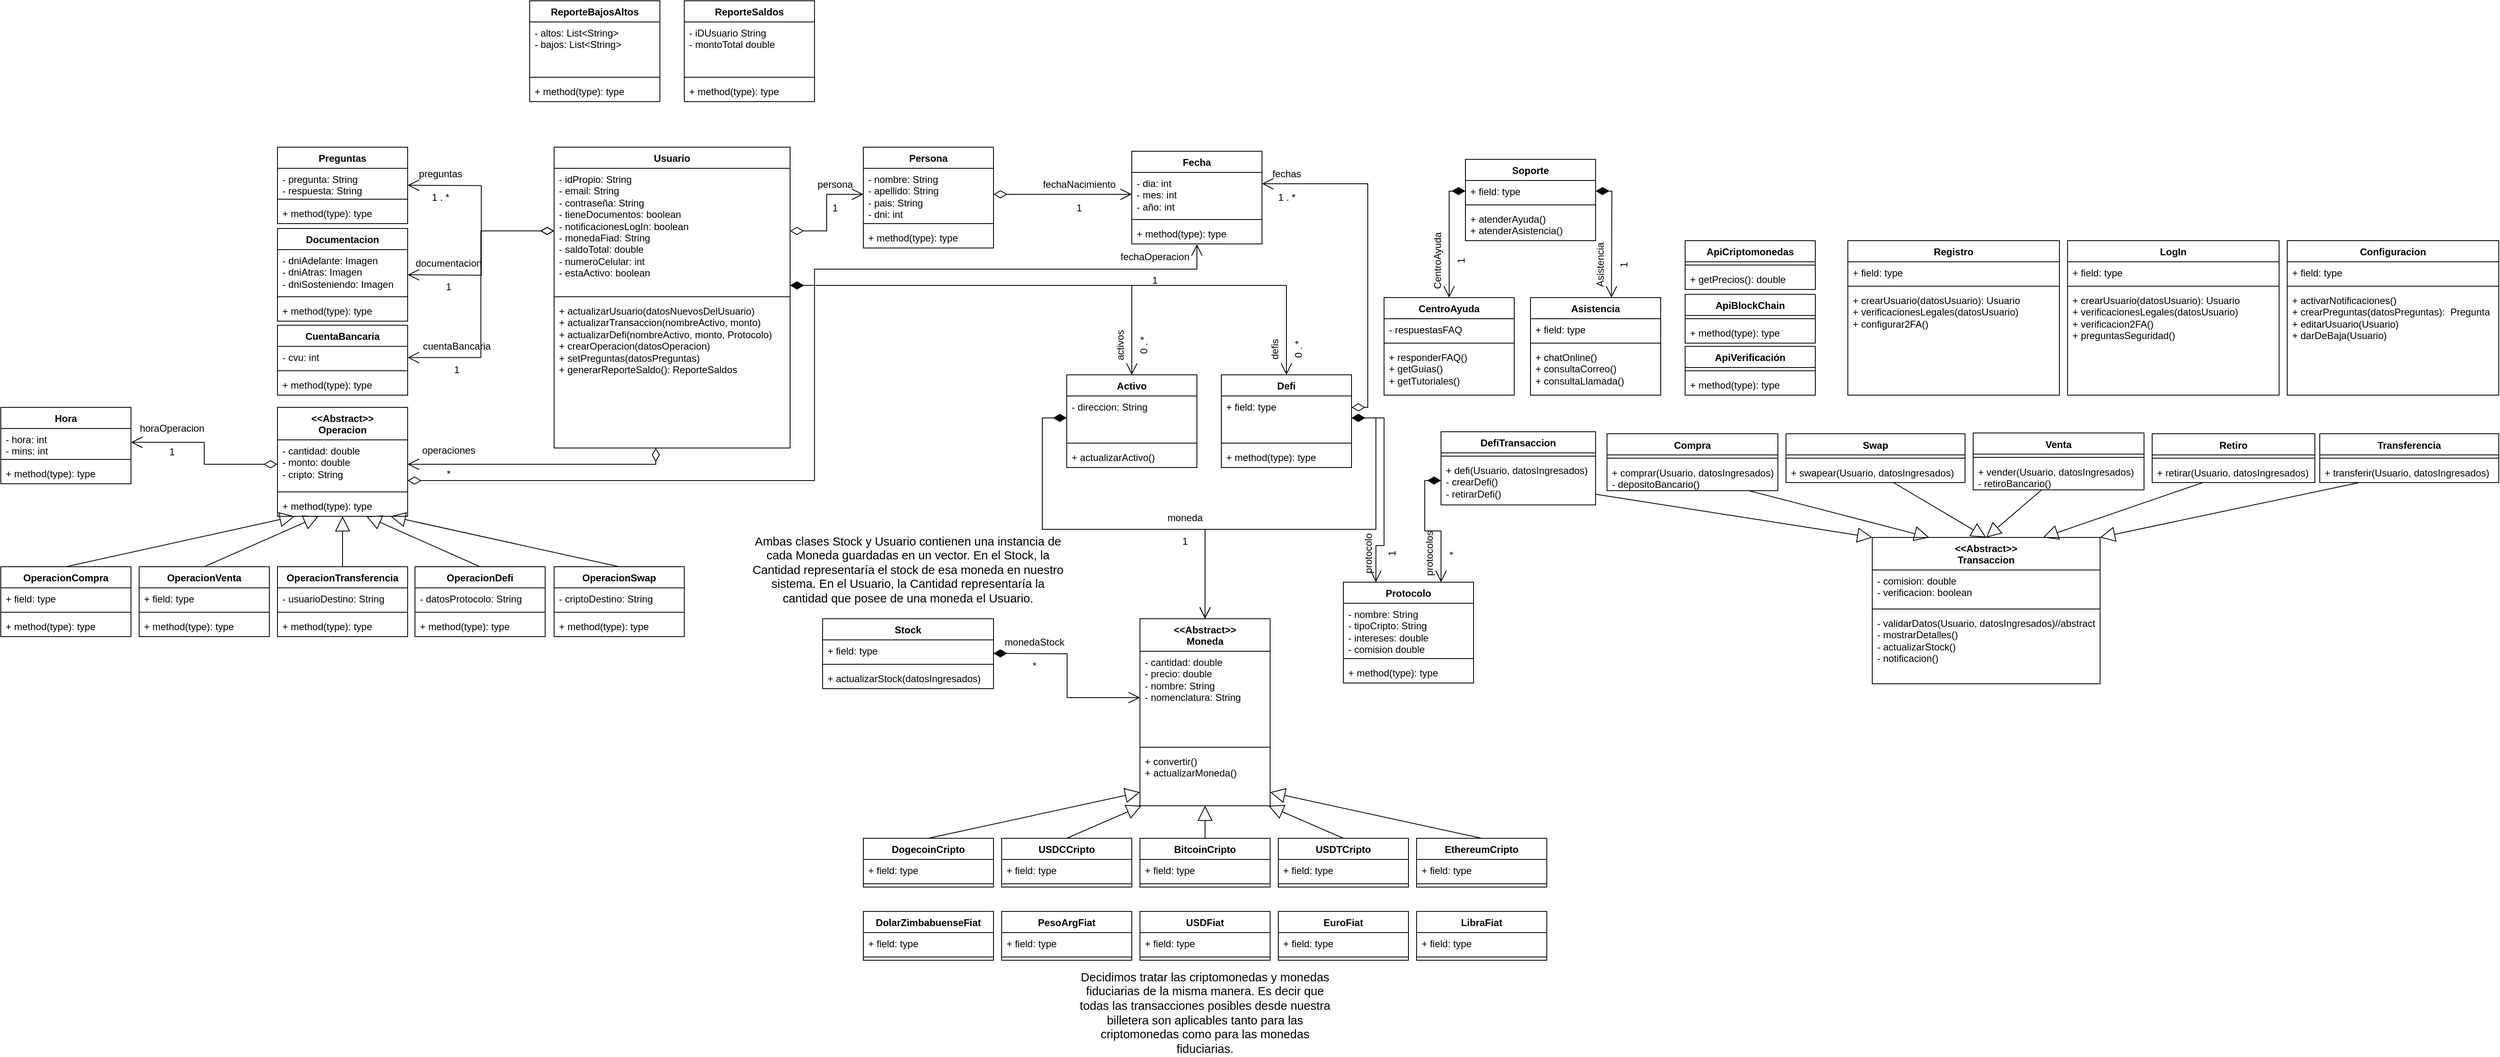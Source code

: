 <mxfile version="24.7.14">
  <diagram name="Página-1" id="OWZF6Nf_7C-diKh4SySk">
    <mxGraphModel dx="3907" dy="789" grid="1" gridSize="10" guides="1" tooltips="1" connect="1" arrows="1" fold="1" page="1" pageScale="1" pageWidth="827" pageHeight="1169" math="0" shadow="0">
      <root>
        <mxCell id="0" />
        <mxCell id="1" parent="0" />
        <mxCell id="-Co_wp-Mff3W9UrX72Vc-10" value="ApiCriptomonedas" style="swimlane;fontStyle=1;align=center;verticalAlign=top;childLayout=stackLayout;horizontal=1;startSize=26;horizontalStack=0;resizeParent=1;resizeParentMax=0;resizeLast=0;collapsible=1;marginBottom=0;whiteSpace=wrap;html=1;" parent="1" vertex="1">
          <mxGeometry x="-230" y="395" width="160" height="60" as="geometry" />
        </mxCell>
        <mxCell id="-Co_wp-Mff3W9UrX72Vc-12" value="" style="line;strokeWidth=1;fillColor=none;align=left;verticalAlign=middle;spacingTop=-1;spacingLeft=3;spacingRight=3;rotatable=0;labelPosition=right;points=[];portConstraint=eastwest;strokeColor=inherit;" parent="-Co_wp-Mff3W9UrX72Vc-10" vertex="1">
          <mxGeometry y="26" width="160" height="8" as="geometry" />
        </mxCell>
        <mxCell id="-Co_wp-Mff3W9UrX72Vc-13" value="+ getPrecios(): double" style="text;strokeColor=none;fillColor=none;align=left;verticalAlign=top;spacingLeft=4;spacingRight=4;overflow=hidden;rotatable=0;points=[[0,0.5],[1,0.5]];portConstraint=eastwest;whiteSpace=wrap;html=1;" parent="-Co_wp-Mff3W9UrX72Vc-10" vertex="1">
          <mxGeometry y="34" width="160" height="26" as="geometry" />
        </mxCell>
        <mxCell id="-Co_wp-Mff3W9UrX72Vc-16" value="ApiBlockChain" style="swimlane;fontStyle=1;align=center;verticalAlign=top;childLayout=stackLayout;horizontal=1;startSize=26;horizontalStack=0;resizeParent=1;resizeParentMax=0;resizeLast=0;collapsible=1;marginBottom=0;whiteSpace=wrap;html=1;" parent="1" vertex="1">
          <mxGeometry x="-230" y="461" width="160" height="60" as="geometry" />
        </mxCell>
        <mxCell id="-Co_wp-Mff3W9UrX72Vc-17" value="" style="line;strokeWidth=1;fillColor=none;align=left;verticalAlign=middle;spacingTop=-1;spacingLeft=3;spacingRight=3;rotatable=0;labelPosition=right;points=[];portConstraint=eastwest;strokeColor=inherit;" parent="-Co_wp-Mff3W9UrX72Vc-16" vertex="1">
          <mxGeometry y="26" width="160" height="8" as="geometry" />
        </mxCell>
        <mxCell id="-Co_wp-Mff3W9UrX72Vc-18" value="+ method(type): type" style="text;strokeColor=none;fillColor=none;align=left;verticalAlign=top;spacingLeft=4;spacingRight=4;overflow=hidden;rotatable=0;points=[[0,0.5],[1,0.5]];portConstraint=eastwest;whiteSpace=wrap;html=1;" parent="-Co_wp-Mff3W9UrX72Vc-16" vertex="1">
          <mxGeometry y="34" width="160" height="26" as="geometry" />
        </mxCell>
        <mxCell id="-Co_wp-Mff3W9UrX72Vc-19" value="ApiVerificación" style="swimlane;fontStyle=1;align=center;verticalAlign=top;childLayout=stackLayout;horizontal=1;startSize=26;horizontalStack=0;resizeParent=1;resizeParentMax=0;resizeLast=0;collapsible=1;marginBottom=0;whiteSpace=wrap;html=1;" parent="1" vertex="1">
          <mxGeometry x="-230" y="525" width="160" height="60" as="geometry" />
        </mxCell>
        <mxCell id="-Co_wp-Mff3W9UrX72Vc-20" value="" style="line;strokeWidth=1;fillColor=none;align=left;verticalAlign=middle;spacingTop=-1;spacingLeft=3;spacingRight=3;rotatable=0;labelPosition=right;points=[];portConstraint=eastwest;strokeColor=inherit;" parent="-Co_wp-Mff3W9UrX72Vc-19" vertex="1">
          <mxGeometry y="26" width="160" height="8" as="geometry" />
        </mxCell>
        <mxCell id="-Co_wp-Mff3W9UrX72Vc-21" value="+ method(type): type" style="text;strokeColor=none;fillColor=none;align=left;verticalAlign=top;spacingLeft=4;spacingRight=4;overflow=hidden;rotatable=0;points=[[0,0.5],[1,0.5]];portConstraint=eastwest;whiteSpace=wrap;html=1;" parent="-Co_wp-Mff3W9UrX72Vc-19" vertex="1">
          <mxGeometry y="34" width="160" height="26" as="geometry" />
        </mxCell>
        <mxCell id="-Co_wp-Mff3W9UrX72Vc-71" value="ReporteBajosAltos" style="swimlane;fontStyle=1;align=center;verticalAlign=top;childLayout=stackLayout;horizontal=1;startSize=26;horizontalStack=0;resizeParent=1;resizeParentMax=0;resizeLast=0;collapsible=1;marginBottom=0;whiteSpace=wrap;html=1;" parent="1" vertex="1">
          <mxGeometry x="-1650" y="100" width="160" height="124" as="geometry" />
        </mxCell>
        <mxCell id="-Co_wp-Mff3W9UrX72Vc-72" value="&lt;div&gt;- altos: List&amp;lt;String&amp;gt;&lt;br&gt;&lt;/div&gt;&lt;div&gt;- bajos: List&amp;lt;String&amp;gt;&lt;br&gt;&lt;/div&gt;" style="text;strokeColor=none;fillColor=none;align=left;verticalAlign=top;spacingLeft=4;spacingRight=4;overflow=hidden;rotatable=0;points=[[0,0.5],[1,0.5]];portConstraint=eastwest;whiteSpace=wrap;html=1;" parent="-Co_wp-Mff3W9UrX72Vc-71" vertex="1">
          <mxGeometry y="26" width="160" height="64" as="geometry" />
        </mxCell>
        <mxCell id="-Co_wp-Mff3W9UrX72Vc-73" value="" style="line;strokeWidth=1;fillColor=none;align=left;verticalAlign=middle;spacingTop=-1;spacingLeft=3;spacingRight=3;rotatable=0;labelPosition=right;points=[];portConstraint=eastwest;strokeColor=inherit;" parent="-Co_wp-Mff3W9UrX72Vc-71" vertex="1">
          <mxGeometry y="90" width="160" height="8" as="geometry" />
        </mxCell>
        <mxCell id="-Co_wp-Mff3W9UrX72Vc-74" value="+ method(type): type" style="text;strokeColor=none;fillColor=none;align=left;verticalAlign=top;spacingLeft=4;spacingRight=4;overflow=hidden;rotatable=0;points=[[0,0.5],[1,0.5]];portConstraint=eastwest;whiteSpace=wrap;html=1;" parent="-Co_wp-Mff3W9UrX72Vc-71" vertex="1">
          <mxGeometry y="98" width="160" height="26" as="geometry" />
        </mxCell>
        <mxCell id="-Co_wp-Mff3W9UrX72Vc-80" value="Persona" style="swimlane;fontStyle=1;align=center;verticalAlign=top;childLayout=stackLayout;horizontal=1;startSize=26;horizontalStack=0;resizeParent=1;resizeParentMax=0;resizeLast=0;collapsible=1;marginBottom=0;whiteSpace=wrap;html=1;" parent="1" vertex="1">
          <mxGeometry x="-1240" y="280" width="160" height="124" as="geometry" />
        </mxCell>
        <mxCell id="-Co_wp-Mff3W9UrX72Vc-81" value="- nombre: String&lt;div&gt;- apellido: String&lt;/div&gt;&lt;div&gt;- pais: String&lt;/div&gt;&lt;div&gt;- dni: int&lt;/div&gt;" style="text;strokeColor=none;fillColor=none;align=left;verticalAlign=top;spacingLeft=4;spacingRight=4;overflow=hidden;rotatable=0;points=[[0,0.5],[1,0.5]];portConstraint=eastwest;whiteSpace=wrap;html=1;" parent="-Co_wp-Mff3W9UrX72Vc-80" vertex="1">
          <mxGeometry y="26" width="160" height="64" as="geometry" />
        </mxCell>
        <mxCell id="-Co_wp-Mff3W9UrX72Vc-82" value="" style="line;strokeWidth=1;fillColor=none;align=left;verticalAlign=middle;spacingTop=-1;spacingLeft=3;spacingRight=3;rotatable=0;labelPosition=right;points=[];portConstraint=eastwest;strokeColor=inherit;" parent="-Co_wp-Mff3W9UrX72Vc-80" vertex="1">
          <mxGeometry y="90" width="160" height="8" as="geometry" />
        </mxCell>
        <mxCell id="-Co_wp-Mff3W9UrX72Vc-83" value="+ method(type): type" style="text;strokeColor=none;fillColor=none;align=left;verticalAlign=top;spacingLeft=4;spacingRight=4;overflow=hidden;rotatable=0;points=[[0,0.5],[1,0.5]];portConstraint=eastwest;whiteSpace=wrap;html=1;" parent="-Co_wp-Mff3W9UrX72Vc-80" vertex="1">
          <mxGeometry y="98" width="160" height="26" as="geometry" />
        </mxCell>
        <mxCell id="-Co_wp-Mff3W9UrX72Vc-85" value="Fecha" style="swimlane;fontStyle=1;align=center;verticalAlign=top;childLayout=stackLayout;horizontal=1;startSize=26;horizontalStack=0;resizeParent=1;resizeParentMax=0;resizeLast=0;collapsible=1;marginBottom=0;whiteSpace=wrap;html=1;" parent="1" vertex="1">
          <mxGeometry x="-910" y="285" width="160" height="114" as="geometry" />
        </mxCell>
        <mxCell id="-Co_wp-Mff3W9UrX72Vc-86" value="- dia: int&lt;div&gt;- mes: int&lt;/div&gt;&lt;div&gt;- año: int&lt;/div&gt;" style="text;strokeColor=none;fillColor=none;align=left;verticalAlign=top;spacingLeft=4;spacingRight=4;overflow=hidden;rotatable=0;points=[[0,0.5],[1,0.5]];portConstraint=eastwest;whiteSpace=wrap;html=1;" parent="-Co_wp-Mff3W9UrX72Vc-85" vertex="1">
          <mxGeometry y="26" width="160" height="54" as="geometry" />
        </mxCell>
        <mxCell id="-Co_wp-Mff3W9UrX72Vc-87" value="" style="line;strokeWidth=1;fillColor=none;align=left;verticalAlign=middle;spacingTop=-1;spacingLeft=3;spacingRight=3;rotatable=0;labelPosition=right;points=[];portConstraint=eastwest;strokeColor=inherit;" parent="-Co_wp-Mff3W9UrX72Vc-85" vertex="1">
          <mxGeometry y="80" width="160" height="8" as="geometry" />
        </mxCell>
        <mxCell id="-Co_wp-Mff3W9UrX72Vc-88" value="+ method(type): type" style="text;strokeColor=none;fillColor=none;align=left;verticalAlign=top;spacingLeft=4;spacingRight=4;overflow=hidden;rotatable=0;points=[[0,0.5],[1,0.5]];portConstraint=eastwest;whiteSpace=wrap;html=1;" parent="-Co_wp-Mff3W9UrX72Vc-85" vertex="1">
          <mxGeometry y="88" width="160" height="26" as="geometry" />
        </mxCell>
        <mxCell id="-Co_wp-Mff3W9UrX72Vc-90" value="Documentacion" style="swimlane;fontStyle=1;align=center;verticalAlign=top;childLayout=stackLayout;horizontal=1;startSize=26;horizontalStack=0;resizeParent=1;resizeParentMax=0;resizeLast=0;collapsible=1;marginBottom=0;whiteSpace=wrap;html=1;" parent="1" vertex="1">
          <mxGeometry x="-1960" y="380" width="160" height="114" as="geometry" />
        </mxCell>
        <mxCell id="-Co_wp-Mff3W9UrX72Vc-91" value="- dniAdelante: Imagen&lt;br&gt;&lt;div&gt;- dniAtras: Imagen&lt;br&gt;&lt;/div&gt;&lt;div&gt;- dniSosteniendo: Imagen&lt;br&gt;&lt;/div&gt;" style="text;strokeColor=none;fillColor=none;align=left;verticalAlign=top;spacingLeft=4;spacingRight=4;overflow=hidden;rotatable=0;points=[[0,0.5],[1,0.5]];portConstraint=eastwest;whiteSpace=wrap;html=1;" parent="-Co_wp-Mff3W9UrX72Vc-90" vertex="1">
          <mxGeometry y="26" width="160" height="54" as="geometry" />
        </mxCell>
        <mxCell id="-Co_wp-Mff3W9UrX72Vc-92" value="" style="line;strokeWidth=1;fillColor=none;align=left;verticalAlign=middle;spacingTop=-1;spacingLeft=3;spacingRight=3;rotatable=0;labelPosition=right;points=[];portConstraint=eastwest;strokeColor=inherit;" parent="-Co_wp-Mff3W9UrX72Vc-90" vertex="1">
          <mxGeometry y="80" width="160" height="8" as="geometry" />
        </mxCell>
        <mxCell id="-Co_wp-Mff3W9UrX72Vc-93" value="+ method(type): type" style="text;strokeColor=none;fillColor=none;align=left;verticalAlign=top;spacingLeft=4;spacingRight=4;overflow=hidden;rotatable=0;points=[[0,0.5],[1,0.5]];portConstraint=eastwest;whiteSpace=wrap;html=1;" parent="-Co_wp-Mff3W9UrX72Vc-90" vertex="1">
          <mxGeometry y="88" width="160" height="26" as="geometry" />
        </mxCell>
        <mxCell id="-Co_wp-Mff3W9UrX72Vc-96" value="Preguntas" style="swimlane;fontStyle=1;align=center;verticalAlign=top;childLayout=stackLayout;horizontal=1;startSize=26;horizontalStack=0;resizeParent=1;resizeParentMax=0;resizeLast=0;collapsible=1;marginBottom=0;whiteSpace=wrap;html=1;" parent="1" vertex="1">
          <mxGeometry x="-1960" y="280" width="160" height="94" as="geometry" />
        </mxCell>
        <mxCell id="-Co_wp-Mff3W9UrX72Vc-97" value="- pregunta: String&lt;div&gt;- respuesta: String&lt;/div&gt;" style="text;strokeColor=none;fillColor=none;align=left;verticalAlign=top;spacingLeft=4;spacingRight=4;overflow=hidden;rotatable=0;points=[[0,0.5],[1,0.5]];portConstraint=eastwest;whiteSpace=wrap;html=1;" parent="-Co_wp-Mff3W9UrX72Vc-96" vertex="1">
          <mxGeometry y="26" width="160" height="34" as="geometry" />
        </mxCell>
        <mxCell id="-Co_wp-Mff3W9UrX72Vc-98" value="" style="line;strokeWidth=1;fillColor=none;align=left;verticalAlign=middle;spacingTop=-1;spacingLeft=3;spacingRight=3;rotatable=0;labelPosition=right;points=[];portConstraint=eastwest;strokeColor=inherit;" parent="-Co_wp-Mff3W9UrX72Vc-96" vertex="1">
          <mxGeometry y="60" width="160" height="8" as="geometry" />
        </mxCell>
        <mxCell id="-Co_wp-Mff3W9UrX72Vc-99" value="+ method(type): type" style="text;strokeColor=none;fillColor=none;align=left;verticalAlign=top;spacingLeft=4;spacingRight=4;overflow=hidden;rotatable=0;points=[[0,0.5],[1,0.5]];portConstraint=eastwest;whiteSpace=wrap;html=1;" parent="-Co_wp-Mff3W9UrX72Vc-96" vertex="1">
          <mxGeometry y="68" width="160" height="26" as="geometry" />
        </mxCell>
        <mxCell id="-Co_wp-Mff3W9UrX72Vc-100" value="&lt;div&gt;&amp;lt;&amp;lt;Abstract&amp;gt;&amp;gt;&lt;/div&gt;Operacion" style="swimlane;fontStyle=1;align=center;verticalAlign=top;childLayout=stackLayout;horizontal=1;startSize=40;horizontalStack=0;resizeParent=1;resizeParentMax=0;resizeLast=0;collapsible=1;marginBottom=0;whiteSpace=wrap;html=1;" parent="1" vertex="1">
          <mxGeometry x="-1960" y="600" width="160" height="134" as="geometry" />
        </mxCell>
        <mxCell id="-Co_wp-Mff3W9UrX72Vc-101" value="- cantidad: double&lt;div&gt;- monto: double&lt;/div&gt;&lt;div&gt;- cripto: String&lt;/div&gt;" style="text;strokeColor=none;fillColor=none;align=left;verticalAlign=top;spacingLeft=4;spacingRight=4;overflow=hidden;rotatable=0;points=[[0,0.5],[1,0.5]];portConstraint=eastwest;whiteSpace=wrap;html=1;" parent="-Co_wp-Mff3W9UrX72Vc-100" vertex="1">
          <mxGeometry y="40" width="160" height="60" as="geometry" />
        </mxCell>
        <mxCell id="-Co_wp-Mff3W9UrX72Vc-102" value="" style="line;strokeWidth=1;fillColor=none;align=left;verticalAlign=middle;spacingTop=-1;spacingLeft=3;spacingRight=3;rotatable=0;labelPosition=right;points=[];portConstraint=eastwest;strokeColor=inherit;" parent="-Co_wp-Mff3W9UrX72Vc-100" vertex="1">
          <mxGeometry y="100" width="160" height="8" as="geometry" />
        </mxCell>
        <mxCell id="-Co_wp-Mff3W9UrX72Vc-103" value="+ method(type): type" style="text;strokeColor=none;fillColor=none;align=left;verticalAlign=top;spacingLeft=4;spacingRight=4;overflow=hidden;rotatable=0;points=[[0,0.5],[1,0.5]];portConstraint=eastwest;whiteSpace=wrap;html=1;" parent="-Co_wp-Mff3W9UrX72Vc-100" vertex="1">
          <mxGeometry y="108" width="160" height="26" as="geometry" />
        </mxCell>
        <mxCell id="-Co_wp-Mff3W9UrX72Vc-109" value="OperacionCompra" style="swimlane;fontStyle=1;align=center;verticalAlign=top;childLayout=stackLayout;horizontal=1;startSize=26;horizontalStack=0;resizeParent=1;resizeParentMax=0;resizeLast=0;collapsible=1;marginBottom=0;whiteSpace=wrap;html=1;" parent="1" vertex="1">
          <mxGeometry x="-2300" y="796" width="160" height="86" as="geometry">
            <mxRectangle x="-2304" y="796" width="140" height="30" as="alternateBounds" />
          </mxGeometry>
        </mxCell>
        <mxCell id="-Co_wp-Mff3W9UrX72Vc-110" value="+ field: type" style="text;strokeColor=none;fillColor=none;align=left;verticalAlign=top;spacingLeft=4;spacingRight=4;overflow=hidden;rotatable=0;points=[[0,0.5],[1,0.5]];portConstraint=eastwest;whiteSpace=wrap;html=1;" parent="-Co_wp-Mff3W9UrX72Vc-109" vertex="1">
          <mxGeometry y="26" width="160" height="26" as="geometry" />
        </mxCell>
        <mxCell id="-Co_wp-Mff3W9UrX72Vc-111" value="" style="line;strokeWidth=1;fillColor=none;align=left;verticalAlign=middle;spacingTop=-1;spacingLeft=3;spacingRight=3;rotatable=0;labelPosition=right;points=[];portConstraint=eastwest;strokeColor=inherit;" parent="-Co_wp-Mff3W9UrX72Vc-109" vertex="1">
          <mxGeometry y="52" width="160" height="8" as="geometry" />
        </mxCell>
        <mxCell id="-Co_wp-Mff3W9UrX72Vc-112" value="+ method(type): type" style="text;strokeColor=none;fillColor=none;align=left;verticalAlign=top;spacingLeft=4;spacingRight=4;overflow=hidden;rotatable=0;points=[[0,0.5],[1,0.5]];portConstraint=eastwest;whiteSpace=wrap;html=1;" parent="-Co_wp-Mff3W9UrX72Vc-109" vertex="1">
          <mxGeometry y="60" width="160" height="26" as="geometry" />
        </mxCell>
        <mxCell id="-Co_wp-Mff3W9UrX72Vc-113" value="OperacionVenta" style="swimlane;fontStyle=1;align=center;verticalAlign=top;childLayout=stackLayout;horizontal=1;startSize=26;horizontalStack=0;resizeParent=1;resizeParentMax=0;resizeLast=0;collapsible=1;marginBottom=0;whiteSpace=wrap;html=1;" parent="1" vertex="1">
          <mxGeometry x="-2130" y="796" width="160" height="86" as="geometry">
            <mxRectangle x="-2134" y="796" width="130" height="30" as="alternateBounds" />
          </mxGeometry>
        </mxCell>
        <mxCell id="-Co_wp-Mff3W9UrX72Vc-114" value="+ field: type" style="text;strokeColor=none;fillColor=none;align=left;verticalAlign=top;spacingLeft=4;spacingRight=4;overflow=hidden;rotatable=0;points=[[0,0.5],[1,0.5]];portConstraint=eastwest;whiteSpace=wrap;html=1;" parent="-Co_wp-Mff3W9UrX72Vc-113" vertex="1">
          <mxGeometry y="26" width="160" height="26" as="geometry" />
        </mxCell>
        <mxCell id="-Co_wp-Mff3W9UrX72Vc-115" value="" style="line;strokeWidth=1;fillColor=none;align=left;verticalAlign=middle;spacingTop=-1;spacingLeft=3;spacingRight=3;rotatable=0;labelPosition=right;points=[];portConstraint=eastwest;strokeColor=inherit;" parent="-Co_wp-Mff3W9UrX72Vc-113" vertex="1">
          <mxGeometry y="52" width="160" height="8" as="geometry" />
        </mxCell>
        <mxCell id="-Co_wp-Mff3W9UrX72Vc-116" value="+ method(type): type" style="text;strokeColor=none;fillColor=none;align=left;verticalAlign=top;spacingLeft=4;spacingRight=4;overflow=hidden;rotatable=0;points=[[0,0.5],[1,0.5]];portConstraint=eastwest;whiteSpace=wrap;html=1;" parent="-Co_wp-Mff3W9UrX72Vc-113" vertex="1">
          <mxGeometry y="60" width="160" height="26" as="geometry" />
        </mxCell>
        <mxCell id="-Co_wp-Mff3W9UrX72Vc-117" value="OperacionSwap" style="swimlane;fontStyle=1;align=center;verticalAlign=top;childLayout=stackLayout;horizontal=1;startSize=26;horizontalStack=0;resizeParent=1;resizeParentMax=0;resizeLast=0;collapsible=1;marginBottom=0;whiteSpace=wrap;html=1;" parent="1" vertex="1">
          <mxGeometry x="-1620" y="796" width="160" height="86" as="geometry">
            <mxRectangle x="-1624" y="796" width="130" height="30" as="alternateBounds" />
          </mxGeometry>
        </mxCell>
        <mxCell id="-Co_wp-Mff3W9UrX72Vc-118" value="- criptoDestino&lt;span&gt;&lt;span&gt;: String&lt;br&gt;&lt;/span&gt;&lt;/span&gt;" style="text;strokeColor=none;fillColor=none;align=left;verticalAlign=top;spacingLeft=4;spacingRight=4;overflow=hidden;rotatable=0;points=[[0,0.5],[1,0.5]];portConstraint=eastwest;whiteSpace=wrap;html=1;" parent="-Co_wp-Mff3W9UrX72Vc-117" vertex="1">
          <mxGeometry y="26" width="160" height="26" as="geometry" />
        </mxCell>
        <mxCell id="-Co_wp-Mff3W9UrX72Vc-119" value="" style="line;strokeWidth=1;fillColor=none;align=left;verticalAlign=middle;spacingTop=-1;spacingLeft=3;spacingRight=3;rotatable=0;labelPosition=right;points=[];portConstraint=eastwest;strokeColor=inherit;" parent="-Co_wp-Mff3W9UrX72Vc-117" vertex="1">
          <mxGeometry y="52" width="160" height="8" as="geometry" />
        </mxCell>
        <mxCell id="-Co_wp-Mff3W9UrX72Vc-120" value="+ method(type): type" style="text;strokeColor=none;fillColor=none;align=left;verticalAlign=top;spacingLeft=4;spacingRight=4;overflow=hidden;rotatable=0;points=[[0,0.5],[1,0.5]];portConstraint=eastwest;whiteSpace=wrap;html=1;" parent="-Co_wp-Mff3W9UrX72Vc-117" vertex="1">
          <mxGeometry y="60" width="160" height="26" as="geometry" />
        </mxCell>
        <mxCell id="-Co_wp-Mff3W9UrX72Vc-121" value="OperacionTransferencia" style="swimlane;fontStyle=1;align=center;verticalAlign=top;childLayout=stackLayout;horizontal=1;startSize=26;horizontalStack=0;resizeParent=1;resizeParentMax=0;resizeLast=0;collapsible=1;marginBottom=0;whiteSpace=wrap;html=1;" parent="1" vertex="1">
          <mxGeometry x="-1960" y="796" width="160" height="86" as="geometry">
            <mxRectangle x="-1964" y="796" width="170" height="30" as="alternateBounds" />
          </mxGeometry>
        </mxCell>
        <mxCell id="-Co_wp-Mff3W9UrX72Vc-122" value="- usuarioDestino&lt;span&gt;&lt;span&gt;: String&lt;br&gt;&lt;/span&gt;&lt;/span&gt;" style="text;strokeColor=none;fillColor=none;align=left;verticalAlign=top;spacingLeft=4;spacingRight=4;overflow=hidden;rotatable=0;points=[[0,0.5],[1,0.5]];portConstraint=eastwest;whiteSpace=wrap;html=1;" parent="-Co_wp-Mff3W9UrX72Vc-121" vertex="1">
          <mxGeometry y="26" width="160" height="26" as="geometry" />
        </mxCell>
        <mxCell id="-Co_wp-Mff3W9UrX72Vc-123" value="" style="line;strokeWidth=1;fillColor=none;align=left;verticalAlign=middle;spacingTop=-1;spacingLeft=3;spacingRight=3;rotatable=0;labelPosition=right;points=[];portConstraint=eastwest;strokeColor=inherit;" parent="-Co_wp-Mff3W9UrX72Vc-121" vertex="1">
          <mxGeometry y="52" width="160" height="8" as="geometry" />
        </mxCell>
        <mxCell id="-Co_wp-Mff3W9UrX72Vc-124" value="+ method(type): type" style="text;strokeColor=none;fillColor=none;align=left;verticalAlign=top;spacingLeft=4;spacingRight=4;overflow=hidden;rotatable=0;points=[[0,0.5],[1,0.5]];portConstraint=eastwest;whiteSpace=wrap;html=1;" parent="-Co_wp-Mff3W9UrX72Vc-121" vertex="1">
          <mxGeometry y="60" width="160" height="26" as="geometry" />
        </mxCell>
        <mxCell id="-Co_wp-Mff3W9UrX72Vc-125" value="OperacionDefi" style="swimlane;fontStyle=1;align=center;verticalAlign=top;childLayout=stackLayout;horizontal=1;startSize=26;horizontalStack=0;resizeParent=1;resizeParentMax=0;resizeLast=0;collapsible=1;marginBottom=0;whiteSpace=wrap;html=1;" parent="1" vertex="1">
          <mxGeometry x="-1791" y="796" width="160" height="86" as="geometry">
            <mxRectangle x="-1778" y="796" width="120" height="30" as="alternateBounds" />
          </mxGeometry>
        </mxCell>
        <mxCell id="-Co_wp-Mff3W9UrX72Vc-126" value="- datosProtocolo&lt;span&gt;&lt;span&gt;: String&lt;br&gt;&lt;/span&gt;&lt;/span&gt;" style="text;strokeColor=none;fillColor=none;align=left;verticalAlign=top;spacingLeft=4;spacingRight=4;overflow=hidden;rotatable=0;points=[[0,0.5],[1,0.5]];portConstraint=eastwest;whiteSpace=wrap;html=1;" parent="-Co_wp-Mff3W9UrX72Vc-125" vertex="1">
          <mxGeometry y="26" width="160" height="26" as="geometry" />
        </mxCell>
        <mxCell id="-Co_wp-Mff3W9UrX72Vc-127" value="" style="line;strokeWidth=1;fillColor=none;align=left;verticalAlign=middle;spacingTop=-1;spacingLeft=3;spacingRight=3;rotatable=0;labelPosition=right;points=[];portConstraint=eastwest;strokeColor=inherit;" parent="-Co_wp-Mff3W9UrX72Vc-125" vertex="1">
          <mxGeometry y="52" width="160" height="8" as="geometry" />
        </mxCell>
        <mxCell id="-Co_wp-Mff3W9UrX72Vc-128" value="+ method(type): type" style="text;strokeColor=none;fillColor=none;align=left;verticalAlign=top;spacingLeft=4;spacingRight=4;overflow=hidden;rotatable=0;points=[[0,0.5],[1,0.5]];portConstraint=eastwest;whiteSpace=wrap;html=1;" parent="-Co_wp-Mff3W9UrX72Vc-125" vertex="1">
          <mxGeometry y="60" width="160" height="26" as="geometry" />
        </mxCell>
        <mxCell id="-Co_wp-Mff3W9UrX72Vc-134" value="Usuario" style="swimlane;fontStyle=1;align=center;verticalAlign=top;childLayout=stackLayout;horizontal=1;startSize=26;horizontalStack=0;resizeParent=1;resizeParentMax=0;resizeLast=0;collapsible=1;marginBottom=0;whiteSpace=wrap;html=1;" parent="1" vertex="1">
          <mxGeometry x="-1620" y="280" width="290" height="370" as="geometry" />
        </mxCell>
        <mxCell id="-Co_wp-Mff3W9UrX72Vc-135" value="&lt;div style=&quot;text-wrap: nowrap;&quot;&gt;- idPropio: String&lt;/div&gt;&lt;div style=&quot;text-wrap: nowrap;&quot;&gt;- email: String&lt;/div&gt;&lt;div style=&quot;text-wrap: nowrap;&quot;&gt;- contraseña: String&lt;/div&gt;&lt;div style=&quot;text-wrap: nowrap;&quot;&gt;- tieneDocumentos: boolean&lt;/div&gt;&lt;div style=&quot;text-wrap: nowrap;&quot;&gt;- notificacionesLogIn: boolean&lt;/div&gt;&lt;div style=&quot;text-wrap: nowrap;&quot;&gt;- monedaFiad: String&lt;br&gt;&lt;/div&gt;&lt;div style=&quot;text-wrap: nowrap;&quot;&gt;- saldoTotal: double&lt;/div&gt;&lt;div&gt;- numeroCelular: int&lt;br&gt;&lt;/div&gt;&lt;div&gt;- estaActivo: boolean&lt;br&gt;&lt;/div&gt;" style="text;strokeColor=none;fillColor=none;align=left;verticalAlign=top;spacingLeft=4;spacingRight=4;overflow=hidden;rotatable=0;points=[[0,0.5],[1,0.5]];portConstraint=eastwest;whiteSpace=wrap;html=1;" parent="-Co_wp-Mff3W9UrX72Vc-134" vertex="1">
          <mxGeometry y="26" width="290" height="154" as="geometry" />
        </mxCell>
        <mxCell id="-Co_wp-Mff3W9UrX72Vc-136" value="" style="line;strokeWidth=1;fillColor=none;align=left;verticalAlign=middle;spacingTop=-1;spacingLeft=3;spacingRight=3;rotatable=0;labelPosition=right;points=[];portConstraint=eastwest;strokeColor=inherit;" parent="-Co_wp-Mff3W9UrX72Vc-134" vertex="1">
          <mxGeometry y="180" width="290" height="8" as="geometry" />
        </mxCell>
        <mxCell id="-Co_wp-Mff3W9UrX72Vc-137" value="+ actualizarUsuario(datosNuevosDelUsuario)&lt;div&gt;+ actualizarTransaccion(nombreActivo, monto)&lt;/div&gt;&lt;div&gt;+ actualizarDefi(nombreActivo, monto, Protocolo)&lt;/div&gt;&lt;div&gt;+ crearOperacion(datosOperacion)&lt;/div&gt;&lt;div&gt;+ setPreguntas(datosPreguntas)&lt;/div&gt;&lt;div&gt;+ generarReporteSaldo(): ReporteSaldos&lt;/div&gt;" style="text;strokeColor=none;fillColor=none;align=left;verticalAlign=top;spacingLeft=4;spacingRight=4;overflow=hidden;rotatable=0;points=[[0,0.5],[1,0.5]];portConstraint=eastwest;whiteSpace=wrap;html=1;" parent="-Co_wp-Mff3W9UrX72Vc-134" vertex="1">
          <mxGeometry y="188" width="290" height="182" as="geometry" />
        </mxCell>
        <mxCell id="Ph1bthpedrhy4sFVQ2no-1" value="&lt;div&gt;preguntas&lt;/div&gt;&lt;div&gt;&lt;br&gt;&lt;/div&gt;&lt;div&gt;1 . *&lt;br&gt;&lt;/div&gt;" style="text;html=1;align=center;verticalAlign=middle;resizable=0;points=[];autosize=1;strokeColor=none;fillColor=none;" parent="1" vertex="1">
          <mxGeometry x="-1800" y="297" width="80" height="60" as="geometry" />
        </mxCell>
        <mxCell id="Ph1bthpedrhy4sFVQ2no-3" value="&lt;div&gt;documentacion&lt;/div&gt;&lt;div&gt;&lt;br&gt;&lt;/div&gt;&lt;div&gt;1&lt;br&gt;&lt;/div&gt;" style="text;html=1;align=center;verticalAlign=middle;resizable=0;points=[];autosize=1;strokeColor=none;fillColor=none;" parent="1" vertex="1">
          <mxGeometry x="-1800" y="407" width="100" height="60" as="geometry" />
        </mxCell>
        <mxCell id="Ph1bthpedrhy4sFVQ2no-11" value="CuentaBancaria" style="swimlane;fontStyle=1;align=center;verticalAlign=top;childLayout=stackLayout;horizontal=1;startSize=26;horizontalStack=0;resizeParent=1;resizeParentMax=0;resizeLast=0;collapsible=1;marginBottom=0;whiteSpace=wrap;html=1;" parent="1" vertex="1">
          <mxGeometry x="-1960" y="499" width="160" height="86" as="geometry" />
        </mxCell>
        <mxCell id="Ph1bthpedrhy4sFVQ2no-12" value="- cvu&lt;span&gt;&lt;span&gt;: int&lt;br&gt;&lt;/span&gt;&lt;/span&gt;" style="text;strokeColor=none;fillColor=none;align=left;verticalAlign=top;spacingLeft=4;spacingRight=4;overflow=hidden;rotatable=0;points=[[0,0.5],[1,0.5]];portConstraint=eastwest;whiteSpace=wrap;html=1;" parent="Ph1bthpedrhy4sFVQ2no-11" vertex="1">
          <mxGeometry y="26" width="160" height="26" as="geometry" />
        </mxCell>
        <mxCell id="Ph1bthpedrhy4sFVQ2no-13" value="" style="line;strokeWidth=1;fillColor=none;align=left;verticalAlign=middle;spacingTop=-1;spacingLeft=3;spacingRight=3;rotatable=0;labelPosition=right;points=[];portConstraint=eastwest;strokeColor=inherit;" parent="Ph1bthpedrhy4sFVQ2no-11" vertex="1">
          <mxGeometry y="52" width="160" height="8" as="geometry" />
        </mxCell>
        <mxCell id="Ph1bthpedrhy4sFVQ2no-14" value="+ method(type): type" style="text;strokeColor=none;fillColor=none;align=left;verticalAlign=top;spacingLeft=4;spacingRight=4;overflow=hidden;rotatable=0;points=[[0,0.5],[1,0.5]];portConstraint=eastwest;whiteSpace=wrap;html=1;" parent="Ph1bthpedrhy4sFVQ2no-11" vertex="1">
          <mxGeometry y="60" width="160" height="26" as="geometry" />
        </mxCell>
        <mxCell id="Ph1bthpedrhy4sFVQ2no-15" value="&lt;div&gt;cuentaBancaria&lt;/div&gt;&lt;div&gt;&lt;br&gt;&lt;/div&gt;&lt;div&gt;1&lt;br&gt;&lt;/div&gt;" style="text;html=1;align=center;verticalAlign=middle;resizable=0;points=[];autosize=1;strokeColor=none;fillColor=none;" parent="1" vertex="1">
          <mxGeometry x="-1795" y="509" width="110" height="60" as="geometry" />
        </mxCell>
        <mxCell id="Ph1bthpedrhy4sFVQ2no-19" value="&lt;div&gt;persona&lt;/div&gt;&lt;div&gt;&lt;br&gt;&lt;/div&gt;&lt;div&gt;1&lt;br&gt;&lt;/div&gt;" style="text;html=1;align=center;verticalAlign=middle;resizable=0;points=[];autosize=1;strokeColor=none;fillColor=none;" parent="1" vertex="1">
          <mxGeometry x="-1310" y="310" width="70" height="60" as="geometry" />
        </mxCell>
        <mxCell id="Ph1bthpedrhy4sFVQ2no-21" value="" style="endArrow=open;html=1;endSize=12;startArrow=diamondThin;startSize=14;startFill=0;edgeStyle=orthogonalEdgeStyle;align=left;verticalAlign=bottom;rounded=0;" parent="1" source="-Co_wp-Mff3W9UrX72Vc-135" edge="1">
          <mxGeometry x="-1" y="3" relative="1" as="geometry">
            <mxPoint x="-1640" y="326.8" as="sourcePoint" />
            <mxPoint x="-1800" y="326.8" as="targetPoint" />
          </mxGeometry>
        </mxCell>
        <mxCell id="Ph1bthpedrhy4sFVQ2no-22" value="" style="endArrow=open;html=1;endSize=12;startArrow=diamondThin;startSize=14;startFill=0;edgeStyle=orthogonalEdgeStyle;align=left;verticalAlign=bottom;rounded=0;" parent="1" source="-Co_wp-Mff3W9UrX72Vc-135" edge="1">
          <mxGeometry x="-1" y="3" relative="1" as="geometry">
            <mxPoint x="-1640" y="437" as="sourcePoint" />
            <mxPoint x="-1800" y="437" as="targetPoint" />
          </mxGeometry>
        </mxCell>
        <mxCell id="Ph1bthpedrhy4sFVQ2no-23" value="" style="endArrow=open;html=1;endSize=12;startArrow=diamondThin;startSize=14;startFill=0;edgeStyle=orthogonalEdgeStyle;align=left;verticalAlign=bottom;rounded=0;movable=1;resizable=1;rotatable=1;deletable=1;editable=1;locked=0;connectable=1;" parent="1" source="-Co_wp-Mff3W9UrX72Vc-135" edge="1">
          <mxGeometry x="-1" y="3" relative="1" as="geometry">
            <mxPoint x="-1640" y="538.8" as="sourcePoint" />
            <mxPoint x="-1800" y="538.8" as="targetPoint" />
            <Array as="points">
              <mxPoint x="-1710" y="383" />
              <mxPoint x="-1710" y="539" />
            </Array>
          </mxGeometry>
        </mxCell>
        <mxCell id="Ph1bthpedrhy4sFVQ2no-24" value="" style="endArrow=open;html=1;endSize=12;startArrow=diamondThin;startSize=14;startFill=0;edgeStyle=orthogonalEdgeStyle;align=left;verticalAlign=bottom;rounded=0;" parent="1" source="-Co_wp-Mff3W9UrX72Vc-135" target="-Co_wp-Mff3W9UrX72Vc-81" edge="1">
          <mxGeometry x="-1" y="3" relative="1" as="geometry">
            <mxPoint x="-1400" y="386.8" as="sourcePoint" />
            <mxPoint x="-1240" y="386.8" as="targetPoint" />
          </mxGeometry>
        </mxCell>
        <mxCell id="Ph1bthpedrhy4sFVQ2no-26" value="" style="endArrow=block;endSize=16;endFill=0;html=1;rounded=0;exitX=0.5;exitY=0;exitDx=0;exitDy=0;" parent="1" source="-Co_wp-Mff3W9UrX72Vc-109" target="-Co_wp-Mff3W9UrX72Vc-103" edge="1">
          <mxGeometry width="160" relative="1" as="geometry">
            <mxPoint x="-2190" y="773.46" as="sourcePoint" />
            <mxPoint x="-2030" y="773.46" as="targetPoint" />
          </mxGeometry>
        </mxCell>
        <mxCell id="Ph1bthpedrhy4sFVQ2no-27" value="" style="endArrow=block;endSize=16;endFill=0;html=1;rounded=0;exitX=0.5;exitY=0;exitDx=0;exitDy=0;" parent="1" source="-Co_wp-Mff3W9UrX72Vc-113" target="-Co_wp-Mff3W9UrX72Vc-103" edge="1">
          <mxGeometry width="160" relative="1" as="geometry">
            <mxPoint x="-2095" y="820" as="sourcePoint" />
            <mxPoint x="-1800" y="734" as="targetPoint" />
          </mxGeometry>
        </mxCell>
        <mxCell id="Ph1bthpedrhy4sFVQ2no-28" value="" style="endArrow=block;endSize=16;endFill=0;html=1;rounded=0;exitX=0.5;exitY=0;exitDx=0;exitDy=0;" parent="1" source="-Co_wp-Mff3W9UrX72Vc-121" target="-Co_wp-Mff3W9UrX72Vc-103" edge="1">
          <mxGeometry width="160" relative="1" as="geometry">
            <mxPoint x="-2200" y="840" as="sourcePoint" />
            <mxPoint x="-1905" y="754" as="targetPoint" />
          </mxGeometry>
        </mxCell>
        <mxCell id="Ph1bthpedrhy4sFVQ2no-29" value="" style="endArrow=block;endSize=16;endFill=0;html=1;rounded=0;exitX=0.5;exitY=0;exitDx=0;exitDy=0;" parent="1" source="-Co_wp-Mff3W9UrX72Vc-125" target="-Co_wp-Mff3W9UrX72Vc-103" edge="1">
          <mxGeometry width="160" relative="1" as="geometry">
            <mxPoint x="-2190" y="850" as="sourcePoint" />
            <mxPoint x="-1895" y="764" as="targetPoint" />
          </mxGeometry>
        </mxCell>
        <mxCell id="Ph1bthpedrhy4sFVQ2no-30" value="" style="endArrow=block;endSize=16;endFill=0;html=1;rounded=0;exitX=0.5;exitY=0;exitDx=0;exitDy=0;" parent="1" source="-Co_wp-Mff3W9UrX72Vc-117" target="-Co_wp-Mff3W9UrX72Vc-103" edge="1">
          <mxGeometry width="160" relative="1" as="geometry">
            <mxPoint x="-1900" y="806" as="sourcePoint" />
            <mxPoint x="-1605" y="720" as="targetPoint" />
          </mxGeometry>
        </mxCell>
        <mxCell id="Ph1bthpedrhy4sFVQ2no-36" value="" style="endArrow=open;html=1;endSize=12;startArrow=diamondThin;startSize=14;startFill=0;edgeStyle=orthogonalEdgeStyle;align=left;verticalAlign=bottom;rounded=0;" parent="1" source="-Co_wp-Mff3W9UrX72Vc-137" target="-Co_wp-Mff3W9UrX72Vc-101" edge="1">
          <mxGeometry x="-1" y="3" relative="1" as="geometry">
            <mxPoint x="-1580" y="629.067" as="sourcePoint" />
            <mxPoint x="-1770" y="620" as="targetPoint" />
            <Array as="points">
              <mxPoint x="-1495" y="670" />
            </Array>
          </mxGeometry>
        </mxCell>
        <mxCell id="Ph1bthpedrhy4sFVQ2no-37" value="&lt;div&gt;operaciones&lt;/div&gt;&lt;div&gt;&lt;br&gt;&lt;/div&gt;&lt;div&gt;*&lt;br&gt;&lt;/div&gt;" style="text;html=1;align=center;verticalAlign=middle;resizable=0;points=[];autosize=1;strokeColor=none;fillColor=none;" parent="1" vertex="1">
          <mxGeometry x="-1795" y="637" width="90" height="60" as="geometry" />
        </mxCell>
        <mxCell id="Ph1bthpedrhy4sFVQ2no-38" value="" style="endArrow=open;html=1;endSize=12;startArrow=diamondThin;startSize=14;startFill=0;edgeStyle=orthogonalEdgeStyle;align=left;verticalAlign=bottom;rounded=0;" parent="1" source="-Co_wp-Mff3W9UrX72Vc-81" target="-Co_wp-Mff3W9UrX72Vc-86" edge="1">
          <mxGeometry x="-1" y="3" relative="1" as="geometry">
            <mxPoint x="-1080" y="342.27" as="sourcePoint" />
            <mxPoint x="-980" y="320" as="targetPoint" />
          </mxGeometry>
        </mxCell>
        <mxCell id="Ph1bthpedrhy4sFVQ2no-39" value="Hora" style="swimlane;fontStyle=1;align=center;verticalAlign=top;childLayout=stackLayout;horizontal=1;startSize=26;horizontalStack=0;resizeParent=1;resizeParentMax=0;resizeLast=0;collapsible=1;marginBottom=0;whiteSpace=wrap;html=1;" parent="1" vertex="1">
          <mxGeometry x="-2300" y="600" width="160" height="94" as="geometry" />
        </mxCell>
        <mxCell id="Ph1bthpedrhy4sFVQ2no-40" value="&lt;div&gt;- hora: int&lt;/div&gt;&lt;div&gt;- mins: int&lt;/div&gt;" style="text;strokeColor=none;fillColor=none;align=left;verticalAlign=top;spacingLeft=4;spacingRight=4;overflow=hidden;rotatable=0;points=[[0,0.5],[1,0.5]];portConstraint=eastwest;whiteSpace=wrap;html=1;" parent="Ph1bthpedrhy4sFVQ2no-39" vertex="1">
          <mxGeometry y="26" width="160" height="34" as="geometry" />
        </mxCell>
        <mxCell id="Ph1bthpedrhy4sFVQ2no-41" value="" style="line;strokeWidth=1;fillColor=none;align=left;verticalAlign=middle;spacingTop=-1;spacingLeft=3;spacingRight=3;rotatable=0;labelPosition=right;points=[];portConstraint=eastwest;strokeColor=inherit;" parent="Ph1bthpedrhy4sFVQ2no-39" vertex="1">
          <mxGeometry y="60" width="160" height="8" as="geometry" />
        </mxCell>
        <mxCell id="Ph1bthpedrhy4sFVQ2no-42" value="+ method(type): type" style="text;strokeColor=none;fillColor=none;align=left;verticalAlign=top;spacingLeft=4;spacingRight=4;overflow=hidden;rotatable=0;points=[[0,0.5],[1,0.5]];portConstraint=eastwest;whiteSpace=wrap;html=1;" parent="Ph1bthpedrhy4sFVQ2no-39" vertex="1">
          <mxGeometry y="68" width="160" height="26" as="geometry" />
        </mxCell>
        <mxCell id="Ph1bthpedrhy4sFVQ2no-43" value="&lt;div&gt;fechaNacimiento&lt;/div&gt;&lt;div&gt;&lt;br&gt;&lt;/div&gt;&lt;div&gt;1&lt;br&gt;&lt;/div&gt;" style="text;html=1;align=center;verticalAlign=middle;resizable=0;points=[];autosize=1;strokeColor=none;fillColor=none;" parent="1" vertex="1">
          <mxGeometry x="-1030" y="310" width="110" height="60" as="geometry" />
        </mxCell>
        <mxCell id="Ph1bthpedrhy4sFVQ2no-45" value="" style="endArrow=open;html=1;endSize=12;startArrow=diamondThin;startSize=14;startFill=0;edgeStyle=orthogonalEdgeStyle;align=left;verticalAlign=bottom;rounded=0;" parent="1" source="-Co_wp-Mff3W9UrX72Vc-101" target="Ph1bthpedrhy4sFVQ2no-40" edge="1">
          <mxGeometry x="-1" y="3" relative="1" as="geometry">
            <mxPoint x="-1960" y="652.29" as="sourcePoint" />
            <mxPoint x="-2120" y="652.29" as="targetPoint" />
            <mxPoint as="offset" />
          </mxGeometry>
        </mxCell>
        <mxCell id="Ph1bthpedrhy4sFVQ2no-46" value="&lt;div&gt;horaOperacion&lt;/div&gt;&lt;div&gt;&lt;br&gt;&lt;/div&gt;&lt;div&gt;1&lt;br&gt;&lt;/div&gt;" style="text;html=1;align=center;verticalAlign=middle;resizable=0;points=[];autosize=1;strokeColor=none;fillColor=none;" parent="1" vertex="1">
          <mxGeometry x="-2140" y="610" width="100" height="60" as="geometry" />
        </mxCell>
        <mxCell id="Ph1bthpedrhy4sFVQ2no-47" value="" style="endArrow=open;html=1;endSize=12;startArrow=diamondThin;startSize=14;startFill=0;edgeStyle=orthogonalEdgeStyle;align=left;verticalAlign=bottom;rounded=0;entryX=0.505;entryY=1.021;entryDx=0;entryDy=0;entryPerimeter=0;" parent="1" source="-Co_wp-Mff3W9UrX72Vc-101" target="-Co_wp-Mff3W9UrX72Vc-88" edge="1">
          <mxGeometry x="-1" y="-40" relative="1" as="geometry">
            <mxPoint x="-1130" y="490" as="sourcePoint" />
            <mxPoint x="-970" y="490" as="targetPoint" />
            <Array as="points">
              <mxPoint x="-1300" y="690" />
              <mxPoint x="-1300" y="430" />
              <mxPoint x="-830" y="430" />
              <mxPoint x="-830" y="400" />
            </Array>
            <mxPoint x="-39" y="40" as="offset" />
          </mxGeometry>
        </mxCell>
        <mxCell id="Ph1bthpedrhy4sFVQ2no-48" value="&lt;div&gt;fechaOperacion&lt;/div&gt;&lt;div&gt;&lt;br&gt;&lt;/div&gt;&lt;div&gt;1&lt;br&gt;&lt;/div&gt;" style="text;html=1;align=center;verticalAlign=middle;resizable=0;points=[];autosize=1;strokeColor=none;fillColor=none;" parent="1" vertex="1">
          <mxGeometry x="-937" y="399" width="110" height="60" as="geometry" />
        </mxCell>
        <mxCell id="E6_a8GHLvAd58TRjbsTy-1" value="Protocolo" style="swimlane;fontStyle=1;align=center;verticalAlign=top;childLayout=stackLayout;horizontal=1;startSize=26;horizontalStack=0;resizeParent=1;resizeParentMax=0;resizeLast=0;collapsible=1;marginBottom=0;whiteSpace=wrap;html=1;" parent="1" vertex="1">
          <mxGeometry x="-650" y="815" width="160" height="124" as="geometry" />
        </mxCell>
        <mxCell id="E6_a8GHLvAd58TRjbsTy-2" value="&lt;div&gt;- nombre: String&lt;/div&gt;- tipoCripto: String&lt;div&gt;- intereses: double&lt;/div&gt;&lt;div&gt;- comision double&lt;br&gt;&lt;/div&gt;" style="text;strokeColor=none;fillColor=none;align=left;verticalAlign=top;spacingLeft=4;spacingRight=4;overflow=hidden;rotatable=0;points=[[0,0.5],[1,0.5]];portConstraint=eastwest;whiteSpace=wrap;html=1;" parent="E6_a8GHLvAd58TRjbsTy-1" vertex="1">
          <mxGeometry y="26" width="160" height="64" as="geometry" />
        </mxCell>
        <mxCell id="E6_a8GHLvAd58TRjbsTy-3" value="" style="line;strokeWidth=1;fillColor=none;align=left;verticalAlign=middle;spacingTop=-1;spacingLeft=3;spacingRight=3;rotatable=0;labelPosition=right;points=[];portConstraint=eastwest;strokeColor=inherit;" parent="E6_a8GHLvAd58TRjbsTy-1" vertex="1">
          <mxGeometry y="90" width="160" height="8" as="geometry" />
        </mxCell>
        <mxCell id="E6_a8GHLvAd58TRjbsTy-4" value="+ method(type): type" style="text;strokeColor=none;fillColor=none;align=left;verticalAlign=top;spacingLeft=4;spacingRight=4;overflow=hidden;rotatable=0;points=[[0,0.5],[1,0.5]];portConstraint=eastwest;whiteSpace=wrap;html=1;" parent="E6_a8GHLvAd58TRjbsTy-1" vertex="1">
          <mxGeometry y="98" width="160" height="26" as="geometry" />
        </mxCell>
        <mxCell id="E6_a8GHLvAd58TRjbsTy-8" value="" style="endArrow=open;html=1;endSize=12;startArrow=diamondThin;startSize=14;startFill=1;edgeStyle=orthogonalEdgeStyle;align=left;verticalAlign=bottom;rounded=0;entryX=0.75;entryY=0;entryDx=0;entryDy=0;" parent="1" source="L8efj4utnclaf-m0bN5R-12" target="E6_a8GHLvAd58TRjbsTy-1" edge="1">
          <mxGeometry x="-1" y="3" relative="1" as="geometry">
            <mxPoint x="-560" y="690" as="sourcePoint" />
            <mxPoint x="153" y="1352" as="targetPoint" />
            <Array as="points">
              <mxPoint x="-550" y="690" />
              <mxPoint x="-550" y="752" />
              <mxPoint x="-530" y="752" />
            </Array>
          </mxGeometry>
        </mxCell>
        <mxCell id="E6_a8GHLvAd58TRjbsTy-10" value="protocolo&lt;div&gt;&lt;br&gt;&lt;/div&gt;&lt;div&gt;1&lt;/div&gt;" style="text;html=1;align=center;verticalAlign=middle;resizable=0;points=[];autosize=1;strokeColor=none;fillColor=none;rotation=-90;" parent="1" vertex="1">
          <mxGeometry x="-640" y="750" width="70" height="60" as="geometry" />
        </mxCell>
        <mxCell id="E6_a8GHLvAd58TRjbsTy-11" value="protocolos&lt;div&gt;&lt;br&gt;&lt;/div&gt;&lt;div&gt;*&lt;/div&gt;" style="text;html=1;align=center;verticalAlign=middle;resizable=0;points=[];autosize=1;strokeColor=none;fillColor=none;rotation=-90;" parent="1" vertex="1">
          <mxGeometry x="-570" y="750" width="80" height="60" as="geometry" />
        </mxCell>
        <mxCell id="xaecHTgYUzgac5Ie7ukY-9" value="ReporteSaldos" style="swimlane;fontStyle=1;align=center;verticalAlign=top;childLayout=stackLayout;horizontal=1;startSize=26;horizontalStack=0;resizeParent=1;resizeParentMax=0;resizeLast=0;collapsible=1;marginBottom=0;whiteSpace=wrap;html=1;" parent="1" vertex="1">
          <mxGeometry x="-1460" y="100" width="160" height="124" as="geometry" />
        </mxCell>
        <mxCell id="xaecHTgYUzgac5Ie7ukY-10" value="&lt;div&gt;- iDUsuario String&lt;br&gt;&lt;/div&gt;&lt;div&gt;- montoTotal double&lt;br&gt;&lt;/div&gt;" style="text;strokeColor=none;fillColor=none;align=left;verticalAlign=top;spacingLeft=4;spacingRight=4;overflow=hidden;rotatable=0;points=[[0,0.5],[1,0.5]];portConstraint=eastwest;whiteSpace=wrap;html=1;" parent="xaecHTgYUzgac5Ie7ukY-9" vertex="1">
          <mxGeometry y="26" width="160" height="64" as="geometry" />
        </mxCell>
        <mxCell id="xaecHTgYUzgac5Ie7ukY-11" value="" style="line;strokeWidth=1;fillColor=none;align=left;verticalAlign=middle;spacingTop=-1;spacingLeft=3;spacingRight=3;rotatable=0;labelPosition=right;points=[];portConstraint=eastwest;strokeColor=inherit;" parent="xaecHTgYUzgac5Ie7ukY-9" vertex="1">
          <mxGeometry y="90" width="160" height="8" as="geometry" />
        </mxCell>
        <mxCell id="xaecHTgYUzgac5Ie7ukY-12" value="+ method(type): type" style="text;strokeColor=none;fillColor=none;align=left;verticalAlign=top;spacingLeft=4;spacingRight=4;overflow=hidden;rotatable=0;points=[[0,0.5],[1,0.5]];portConstraint=eastwest;whiteSpace=wrap;html=1;" parent="xaecHTgYUzgac5Ie7ukY-9" vertex="1">
          <mxGeometry y="98" width="160" height="26" as="geometry" />
        </mxCell>
        <mxCell id="xaecHTgYUzgac5Ie7ukY-17" value="Activo" style="swimlane;fontStyle=1;align=center;verticalAlign=top;childLayout=stackLayout;horizontal=1;startSize=26;horizontalStack=0;resizeParent=1;resizeParentMax=0;resizeLast=0;collapsible=1;marginBottom=0;whiteSpace=wrap;html=1;" parent="1" vertex="1">
          <mxGeometry x="-990" y="560" width="160" height="114" as="geometry" />
        </mxCell>
        <mxCell id="xaecHTgYUzgac5Ie7ukY-18" value="&lt;div&gt;- direccion&lt;span&gt;&lt;span&gt;: String&lt;br&gt;&lt;/span&gt;&lt;/span&gt;&lt;/div&gt;&lt;span&gt;&lt;span&gt;&lt;/span&gt;&lt;/span&gt;" style="text;strokeColor=none;fillColor=none;align=left;verticalAlign=top;spacingLeft=4;spacingRight=4;overflow=hidden;rotatable=0;points=[[0,0.5],[1,0.5]];portConstraint=eastwest;whiteSpace=wrap;html=1;" parent="xaecHTgYUzgac5Ie7ukY-17" vertex="1">
          <mxGeometry y="26" width="160" height="54" as="geometry" />
        </mxCell>
        <mxCell id="xaecHTgYUzgac5Ie7ukY-19" value="" style="line;strokeWidth=1;fillColor=none;align=left;verticalAlign=middle;spacingTop=-1;spacingLeft=3;spacingRight=3;rotatable=0;labelPosition=right;points=[];portConstraint=eastwest;strokeColor=inherit;" parent="xaecHTgYUzgac5Ie7ukY-17" vertex="1">
          <mxGeometry y="80" width="160" height="8" as="geometry" />
        </mxCell>
        <mxCell id="xaecHTgYUzgac5Ie7ukY-20" value="+ actualizarActivo()" style="text;strokeColor=none;fillColor=none;align=left;verticalAlign=top;spacingLeft=4;spacingRight=4;overflow=hidden;rotatable=0;points=[[0,0.5],[1,0.5]];portConstraint=eastwest;whiteSpace=wrap;html=1;" parent="xaecHTgYUzgac5Ie7ukY-17" vertex="1">
          <mxGeometry y="88" width="160" height="26" as="geometry" />
        </mxCell>
        <mxCell id="xaecHTgYUzgac5Ie7ukY-21" value="Defi" style="swimlane;fontStyle=1;align=center;verticalAlign=top;childLayout=stackLayout;horizontal=1;startSize=26;horizontalStack=0;resizeParent=1;resizeParentMax=0;resizeLast=0;collapsible=1;marginBottom=0;whiteSpace=wrap;html=1;" parent="1" vertex="1">
          <mxGeometry x="-800" y="560" width="160" height="114" as="geometry" />
        </mxCell>
        <mxCell id="xaecHTgYUzgac5Ie7ukY-22" value="+ field: type&lt;span&gt;&lt;span&gt;&lt;br&gt;&lt;/span&gt;&lt;/span&gt;" style="text;strokeColor=none;fillColor=none;align=left;verticalAlign=top;spacingLeft=4;spacingRight=4;overflow=hidden;rotatable=0;points=[[0,0.5],[1,0.5]];portConstraint=eastwest;whiteSpace=wrap;html=1;" parent="xaecHTgYUzgac5Ie7ukY-21" vertex="1">
          <mxGeometry y="26" width="160" height="54" as="geometry" />
        </mxCell>
        <mxCell id="xaecHTgYUzgac5Ie7ukY-23" value="" style="line;strokeWidth=1;fillColor=none;align=left;verticalAlign=middle;spacingTop=-1;spacingLeft=3;spacingRight=3;rotatable=0;labelPosition=right;points=[];portConstraint=eastwest;strokeColor=inherit;" parent="xaecHTgYUzgac5Ie7ukY-21" vertex="1">
          <mxGeometry y="80" width="160" height="8" as="geometry" />
        </mxCell>
        <mxCell id="xaecHTgYUzgac5Ie7ukY-24" value="+ method(type): type" style="text;strokeColor=none;fillColor=none;align=left;verticalAlign=top;spacingLeft=4;spacingRight=4;overflow=hidden;rotatable=0;points=[[0,0.5],[1,0.5]];portConstraint=eastwest;whiteSpace=wrap;html=1;" parent="xaecHTgYUzgac5Ie7ukY-21" vertex="1">
          <mxGeometry y="88" width="160" height="26" as="geometry" />
        </mxCell>
        <mxCell id="xaecHTgYUzgac5Ie7ukY-38" value="Stock" style="swimlane;fontStyle=1;align=center;verticalAlign=top;childLayout=stackLayout;horizontal=1;startSize=26;horizontalStack=0;resizeParent=1;resizeParentMax=0;resizeLast=0;collapsible=1;marginBottom=0;whiteSpace=wrap;html=1;" parent="1" vertex="1">
          <mxGeometry x="-1290" y="860" width="210" height="86" as="geometry" />
        </mxCell>
        <mxCell id="xaecHTgYUzgac5Ie7ukY-39" value="+ field: type&lt;span&gt;&lt;span&gt;&lt;i&gt;&lt;br&gt;&lt;/i&gt;&lt;/span&gt;&lt;/span&gt;" style="text;strokeColor=none;fillColor=none;align=left;verticalAlign=top;spacingLeft=4;spacingRight=4;overflow=hidden;rotatable=0;points=[[0,0.5],[1,0.5]];portConstraint=eastwest;whiteSpace=wrap;html=1;" parent="xaecHTgYUzgac5Ie7ukY-38" vertex="1">
          <mxGeometry y="26" width="210" height="26" as="geometry" />
        </mxCell>
        <mxCell id="xaecHTgYUzgac5Ie7ukY-40" value="" style="line;strokeWidth=1;fillColor=none;align=left;verticalAlign=middle;spacingTop=-1;spacingLeft=3;spacingRight=3;rotatable=0;labelPosition=right;points=[];portConstraint=eastwest;strokeColor=inherit;" parent="xaecHTgYUzgac5Ie7ukY-38" vertex="1">
          <mxGeometry y="52" width="210" height="8" as="geometry" />
        </mxCell>
        <mxCell id="xaecHTgYUzgac5Ie7ukY-41" value="+ actualizarStock(datosIngresados)" style="text;strokeColor=none;fillColor=none;align=left;verticalAlign=top;spacingLeft=4;spacingRight=4;overflow=hidden;rotatable=0;points=[[0,0.5],[1,0.5]];portConstraint=eastwest;whiteSpace=wrap;html=1;" parent="xaecHTgYUzgac5Ie7ukY-38" vertex="1">
          <mxGeometry y="60" width="210" height="26" as="geometry" />
        </mxCell>
        <mxCell id="xaecHTgYUzgac5Ie7ukY-43" value="&amp;lt;&amp;lt;Abstract&amp;gt;&amp;gt;&lt;br&gt;&lt;div&gt;Moneda&lt;br&gt;&lt;/div&gt;" style="swimlane;fontStyle=1;align=center;verticalAlign=top;childLayout=stackLayout;horizontal=1;startSize=40;horizontalStack=0;resizeParent=1;resizeParentMax=0;resizeLast=0;collapsible=1;marginBottom=0;whiteSpace=wrap;html=1;" parent="1" vertex="1">
          <mxGeometry x="-900" y="860" width="160" height="230" as="geometry" />
        </mxCell>
        <mxCell id="xaecHTgYUzgac5Ie7ukY-44" value="&lt;div&gt;- cantidad&lt;span&gt;&lt;span&gt;: double&lt;br&gt;&lt;/span&gt;&lt;/span&gt;&lt;/div&gt;&lt;div&gt;- precio&lt;span&gt;&lt;span&gt;: double&lt;br&gt;&lt;/span&gt;&lt;/span&gt;&lt;/div&gt;&lt;div&gt;- nombre&lt;span&gt;&lt;span&gt;: String&lt;br&gt;&lt;/span&gt;&lt;/span&gt;&lt;/div&gt;&lt;div&gt;- nomenclatura&lt;span&gt;&lt;span&gt;: String&lt;br&gt;&lt;/span&gt;&lt;/span&gt;&lt;/div&gt;" style="text;strokeColor=none;fillColor=none;align=left;verticalAlign=top;spacingLeft=4;spacingRight=4;overflow=hidden;rotatable=0;points=[[0,0.5],[1,0.5]];portConstraint=eastwest;whiteSpace=wrap;html=1;" parent="xaecHTgYUzgac5Ie7ukY-43" vertex="1">
          <mxGeometry y="40" width="160" height="114" as="geometry" />
        </mxCell>
        <mxCell id="xaecHTgYUzgac5Ie7ukY-45" value="" style="line;strokeWidth=1;fillColor=none;align=left;verticalAlign=middle;spacingTop=-1;spacingLeft=3;spacingRight=3;rotatable=0;labelPosition=right;points=[];portConstraint=eastwest;strokeColor=inherit;" parent="xaecHTgYUzgac5Ie7ukY-43" vertex="1">
          <mxGeometry y="154" width="160" height="8" as="geometry" />
        </mxCell>
        <mxCell id="xaecHTgYUzgac5Ie7ukY-46" value="+ convertir()&lt;div&gt;+ actualizarMoneda()&lt;/div&gt;" style="text;strokeColor=none;fillColor=none;align=left;verticalAlign=top;spacingLeft=4;spacingRight=4;overflow=hidden;rotatable=0;points=[[0,0.5],[1,0.5]];portConstraint=eastwest;whiteSpace=wrap;html=1;" parent="xaecHTgYUzgac5Ie7ukY-43" vertex="1">
          <mxGeometry y="162" width="160" height="68" as="geometry" />
        </mxCell>
        <mxCell id="xaecHTgYUzgac5Ie7ukY-48" value="BitcoinCripto" style="swimlane;fontStyle=1;align=center;verticalAlign=top;childLayout=stackLayout;horizontal=1;startSize=26;horizontalStack=0;resizeParent=1;resizeParentMax=0;resizeLast=0;collapsible=1;marginBottom=0;whiteSpace=wrap;html=1;" parent="1" vertex="1">
          <mxGeometry x="-900" y="1130" width="160" height="60" as="geometry" />
        </mxCell>
        <mxCell id="xaecHTgYUzgac5Ie7ukY-49" value="+ field: type" style="text;strokeColor=none;fillColor=none;align=left;verticalAlign=top;spacingLeft=4;spacingRight=4;overflow=hidden;rotatable=0;points=[[0,0.5],[1,0.5]];portConstraint=eastwest;whiteSpace=wrap;html=1;" parent="xaecHTgYUzgac5Ie7ukY-48" vertex="1">
          <mxGeometry y="26" width="160" height="26" as="geometry" />
        </mxCell>
        <mxCell id="xaecHTgYUzgac5Ie7ukY-50" value="" style="line;strokeWidth=1;fillColor=none;align=left;verticalAlign=middle;spacingTop=-1;spacingLeft=3;spacingRight=3;rotatable=0;labelPosition=right;points=[];portConstraint=eastwest;strokeColor=inherit;" parent="xaecHTgYUzgac5Ie7ukY-48" vertex="1">
          <mxGeometry y="52" width="160" height="8" as="geometry" />
        </mxCell>
        <mxCell id="xaecHTgYUzgac5Ie7ukY-52" value="DogecoinCripto" style="swimlane;fontStyle=1;align=center;verticalAlign=top;childLayout=stackLayout;horizontal=1;startSize=26;horizontalStack=0;resizeParent=1;resizeParentMax=0;resizeLast=0;collapsible=1;marginBottom=0;whiteSpace=wrap;html=1;" parent="1" vertex="1">
          <mxGeometry x="-1240" y="1130" width="160" height="60" as="geometry" />
        </mxCell>
        <mxCell id="xaecHTgYUzgac5Ie7ukY-55" value="+ field: type" style="text;strokeColor=none;fillColor=none;align=left;verticalAlign=top;spacingLeft=4;spacingRight=4;overflow=hidden;rotatable=0;points=[[0,0.5],[1,0.5]];portConstraint=eastwest;whiteSpace=wrap;html=1;" parent="xaecHTgYUzgac5Ie7ukY-52" vertex="1">
          <mxGeometry y="26" width="160" height="26" as="geometry" />
        </mxCell>
        <mxCell id="xaecHTgYUzgac5Ie7ukY-54" value="" style="line;strokeWidth=1;fillColor=none;align=left;verticalAlign=middle;spacingTop=-1;spacingLeft=3;spacingRight=3;rotatable=0;labelPosition=right;points=[];portConstraint=eastwest;strokeColor=inherit;" parent="xaecHTgYUzgac5Ie7ukY-52" vertex="1">
          <mxGeometry y="52" width="160" height="8" as="geometry" />
        </mxCell>
        <mxCell id="xaecHTgYUzgac5Ie7ukY-56" value="USDTCripto" style="swimlane;fontStyle=1;align=center;verticalAlign=top;childLayout=stackLayout;horizontal=1;startSize=26;horizontalStack=0;resizeParent=1;resizeParentMax=0;resizeLast=0;collapsible=1;marginBottom=0;whiteSpace=wrap;html=1;" parent="1" vertex="1">
          <mxGeometry x="-730" y="1130" width="160" height="60" as="geometry" />
        </mxCell>
        <mxCell id="xaecHTgYUzgac5Ie7ukY-57" value="+ field: type" style="text;strokeColor=none;fillColor=none;align=left;verticalAlign=top;spacingLeft=4;spacingRight=4;overflow=hidden;rotatable=0;points=[[0,0.5],[1,0.5]];portConstraint=eastwest;whiteSpace=wrap;html=1;" parent="xaecHTgYUzgac5Ie7ukY-56" vertex="1">
          <mxGeometry y="26" width="160" height="26" as="geometry" />
        </mxCell>
        <mxCell id="xaecHTgYUzgac5Ie7ukY-58" value="" style="line;strokeWidth=1;fillColor=none;align=left;verticalAlign=middle;spacingTop=-1;spacingLeft=3;spacingRight=3;rotatable=0;labelPosition=right;points=[];portConstraint=eastwest;strokeColor=inherit;" parent="xaecHTgYUzgac5Ie7ukY-56" vertex="1">
          <mxGeometry y="52" width="160" height="8" as="geometry" />
        </mxCell>
        <mxCell id="xaecHTgYUzgac5Ie7ukY-60" value="&lt;div&gt;USDCCripto&lt;/div&gt;" style="swimlane;fontStyle=1;align=center;verticalAlign=top;childLayout=stackLayout;horizontal=1;startSize=26;horizontalStack=0;resizeParent=1;resizeParentMax=0;resizeLast=0;collapsible=1;marginBottom=0;whiteSpace=wrap;html=1;" parent="1" vertex="1">
          <mxGeometry x="-1070" y="1130" width="160" height="60" as="geometry" />
        </mxCell>
        <mxCell id="xaecHTgYUzgac5Ie7ukY-61" value="+ field: type" style="text;strokeColor=none;fillColor=none;align=left;verticalAlign=top;spacingLeft=4;spacingRight=4;overflow=hidden;rotatable=0;points=[[0,0.5],[1,0.5]];portConstraint=eastwest;whiteSpace=wrap;html=1;" parent="xaecHTgYUzgac5Ie7ukY-60" vertex="1">
          <mxGeometry y="26" width="160" height="26" as="geometry" />
        </mxCell>
        <mxCell id="xaecHTgYUzgac5Ie7ukY-62" value="" style="line;strokeWidth=1;fillColor=none;align=left;verticalAlign=middle;spacingTop=-1;spacingLeft=3;spacingRight=3;rotatable=0;labelPosition=right;points=[];portConstraint=eastwest;strokeColor=inherit;" parent="xaecHTgYUzgac5Ie7ukY-60" vertex="1">
          <mxGeometry y="52" width="160" height="8" as="geometry" />
        </mxCell>
        <mxCell id="xaecHTgYUzgac5Ie7ukY-64" value="EthereumCripto" style="swimlane;fontStyle=1;align=center;verticalAlign=top;childLayout=stackLayout;horizontal=1;startSize=26;horizontalStack=0;resizeParent=1;resizeParentMax=0;resizeLast=0;collapsible=1;marginBottom=0;whiteSpace=wrap;html=1;" parent="1" vertex="1">
          <mxGeometry x="-560" y="1130" width="160" height="60" as="geometry" />
        </mxCell>
        <mxCell id="xaecHTgYUzgac5Ie7ukY-65" value="+ field: type" style="text;strokeColor=none;fillColor=none;align=left;verticalAlign=top;spacingLeft=4;spacingRight=4;overflow=hidden;rotatable=0;points=[[0,0.5],[1,0.5]];portConstraint=eastwest;whiteSpace=wrap;html=1;" parent="xaecHTgYUzgac5Ie7ukY-64" vertex="1">
          <mxGeometry y="26" width="160" height="26" as="geometry" />
        </mxCell>
        <mxCell id="xaecHTgYUzgac5Ie7ukY-66" value="" style="line;strokeWidth=1;fillColor=none;align=left;verticalAlign=middle;spacingTop=-1;spacingLeft=3;spacingRight=3;rotatable=0;labelPosition=right;points=[];portConstraint=eastwest;strokeColor=inherit;" parent="xaecHTgYUzgac5Ie7ukY-64" vertex="1">
          <mxGeometry y="52" width="160" height="8" as="geometry" />
        </mxCell>
        <mxCell id="xaecHTgYUzgac5Ie7ukY-68" value="USDFiat" style="swimlane;fontStyle=1;align=center;verticalAlign=top;childLayout=stackLayout;horizontal=1;startSize=26;horizontalStack=0;resizeParent=1;resizeParentMax=0;resizeLast=0;collapsible=1;marginBottom=0;whiteSpace=wrap;html=1;" parent="1" vertex="1">
          <mxGeometry x="-900" y="1220" width="160" height="60" as="geometry" />
        </mxCell>
        <mxCell id="xaecHTgYUzgac5Ie7ukY-69" value="+ field: type" style="text;strokeColor=none;fillColor=none;align=left;verticalAlign=top;spacingLeft=4;spacingRight=4;overflow=hidden;rotatable=0;points=[[0,0.5],[1,0.5]];portConstraint=eastwest;whiteSpace=wrap;html=1;" parent="xaecHTgYUzgac5Ie7ukY-68" vertex="1">
          <mxGeometry y="26" width="160" height="26" as="geometry" />
        </mxCell>
        <mxCell id="xaecHTgYUzgac5Ie7ukY-70" value="" style="line;strokeWidth=1;fillColor=none;align=left;verticalAlign=middle;spacingTop=-1;spacingLeft=3;spacingRight=3;rotatable=0;labelPosition=right;points=[];portConstraint=eastwest;strokeColor=inherit;" parent="xaecHTgYUzgac5Ie7ukY-68" vertex="1">
          <mxGeometry y="52" width="160" height="8" as="geometry" />
        </mxCell>
        <mxCell id="xaecHTgYUzgac5Ie7ukY-71" value="DolarZimbabuenseFiat" style="swimlane;fontStyle=1;align=center;verticalAlign=top;childLayout=stackLayout;horizontal=1;startSize=26;horizontalStack=0;resizeParent=1;resizeParentMax=0;resizeLast=0;collapsible=1;marginBottom=0;whiteSpace=wrap;html=1;" parent="1" vertex="1">
          <mxGeometry x="-1240" y="1220" width="160" height="60" as="geometry" />
        </mxCell>
        <mxCell id="xaecHTgYUzgac5Ie7ukY-72" value="+ field: type" style="text;strokeColor=none;fillColor=none;align=left;verticalAlign=top;spacingLeft=4;spacingRight=4;overflow=hidden;rotatable=0;points=[[0,0.5],[1,0.5]];portConstraint=eastwest;whiteSpace=wrap;html=1;" parent="xaecHTgYUzgac5Ie7ukY-71" vertex="1">
          <mxGeometry y="26" width="160" height="26" as="geometry" />
        </mxCell>
        <mxCell id="xaecHTgYUzgac5Ie7ukY-73" value="" style="line;strokeWidth=1;fillColor=none;align=left;verticalAlign=middle;spacingTop=-1;spacingLeft=3;spacingRight=3;rotatable=0;labelPosition=right;points=[];portConstraint=eastwest;strokeColor=inherit;" parent="xaecHTgYUzgac5Ie7ukY-71" vertex="1">
          <mxGeometry y="52" width="160" height="8" as="geometry" />
        </mxCell>
        <mxCell id="xaecHTgYUzgac5Ie7ukY-74" value="EuroFiat" style="swimlane;fontStyle=1;align=center;verticalAlign=top;childLayout=stackLayout;horizontal=1;startSize=26;horizontalStack=0;resizeParent=1;resizeParentMax=0;resizeLast=0;collapsible=1;marginBottom=0;whiteSpace=wrap;html=1;" parent="1" vertex="1">
          <mxGeometry x="-730" y="1220" width="160" height="60" as="geometry" />
        </mxCell>
        <mxCell id="xaecHTgYUzgac5Ie7ukY-75" value="+ field: type" style="text;strokeColor=none;fillColor=none;align=left;verticalAlign=top;spacingLeft=4;spacingRight=4;overflow=hidden;rotatable=0;points=[[0,0.5],[1,0.5]];portConstraint=eastwest;whiteSpace=wrap;html=1;" parent="xaecHTgYUzgac5Ie7ukY-74" vertex="1">
          <mxGeometry y="26" width="160" height="26" as="geometry" />
        </mxCell>
        <mxCell id="xaecHTgYUzgac5Ie7ukY-76" value="" style="line;strokeWidth=1;fillColor=none;align=left;verticalAlign=middle;spacingTop=-1;spacingLeft=3;spacingRight=3;rotatable=0;labelPosition=right;points=[];portConstraint=eastwest;strokeColor=inherit;" parent="xaecHTgYUzgac5Ie7ukY-74" vertex="1">
          <mxGeometry y="52" width="160" height="8" as="geometry" />
        </mxCell>
        <mxCell id="xaecHTgYUzgac5Ie7ukY-77" value="PesoArgFiat" style="swimlane;fontStyle=1;align=center;verticalAlign=top;childLayout=stackLayout;horizontal=1;startSize=26;horizontalStack=0;resizeParent=1;resizeParentMax=0;resizeLast=0;collapsible=1;marginBottom=0;whiteSpace=wrap;html=1;" parent="1" vertex="1">
          <mxGeometry x="-1070" y="1220" width="160" height="60" as="geometry" />
        </mxCell>
        <mxCell id="xaecHTgYUzgac5Ie7ukY-78" value="+ field: type" style="text;strokeColor=none;fillColor=none;align=left;verticalAlign=top;spacingLeft=4;spacingRight=4;overflow=hidden;rotatable=0;points=[[0,0.5],[1,0.5]];portConstraint=eastwest;whiteSpace=wrap;html=1;" parent="xaecHTgYUzgac5Ie7ukY-77" vertex="1">
          <mxGeometry y="26" width="160" height="26" as="geometry" />
        </mxCell>
        <mxCell id="xaecHTgYUzgac5Ie7ukY-79" value="" style="line;strokeWidth=1;fillColor=none;align=left;verticalAlign=middle;spacingTop=-1;spacingLeft=3;spacingRight=3;rotatable=0;labelPosition=right;points=[];portConstraint=eastwest;strokeColor=inherit;" parent="xaecHTgYUzgac5Ie7ukY-77" vertex="1">
          <mxGeometry y="52" width="160" height="8" as="geometry" />
        </mxCell>
        <mxCell id="xaecHTgYUzgac5Ie7ukY-80" value="LibraFiat" style="swimlane;fontStyle=1;align=center;verticalAlign=top;childLayout=stackLayout;horizontal=1;startSize=26;horizontalStack=0;resizeParent=1;resizeParentMax=0;resizeLast=0;collapsible=1;marginBottom=0;whiteSpace=wrap;html=1;" parent="1" vertex="1">
          <mxGeometry x="-560" y="1220" width="160" height="60" as="geometry" />
        </mxCell>
        <mxCell id="xaecHTgYUzgac5Ie7ukY-81" value="+ field: type" style="text;strokeColor=none;fillColor=none;align=left;verticalAlign=top;spacingLeft=4;spacingRight=4;overflow=hidden;rotatable=0;points=[[0,0.5],[1,0.5]];portConstraint=eastwest;whiteSpace=wrap;html=1;" parent="xaecHTgYUzgac5Ie7ukY-80" vertex="1">
          <mxGeometry y="26" width="160" height="26" as="geometry" />
        </mxCell>
        <mxCell id="xaecHTgYUzgac5Ie7ukY-82" value="" style="line;strokeWidth=1;fillColor=none;align=left;verticalAlign=middle;spacingTop=-1;spacingLeft=3;spacingRight=3;rotatable=0;labelPosition=right;points=[];portConstraint=eastwest;strokeColor=inherit;" parent="xaecHTgYUzgac5Ie7ukY-80" vertex="1">
          <mxGeometry y="52" width="160" height="8" as="geometry" />
        </mxCell>
        <mxCell id="xaecHTgYUzgac5Ie7ukY-83" value="" style="endArrow=open;html=1;endSize=12;startArrow=diamondThin;startSize=14;startFill=1;edgeStyle=orthogonalEdgeStyle;align=left;verticalAlign=bottom;rounded=0;entryX=0.5;entryY=0;entryDx=0;entryDy=0;" parent="1" source="-Co_wp-Mff3W9UrX72Vc-135" target="xaecHTgYUzgac5Ie7ukY-17" edge="1">
          <mxGeometry x="-1" y="3" relative="1" as="geometry">
            <mxPoint x="-1070" y="520" as="sourcePoint" />
            <mxPoint x="-910" y="520" as="targetPoint" />
            <Array as="points">
              <mxPoint x="-910" y="450" />
            </Array>
          </mxGeometry>
        </mxCell>
        <mxCell id="xaecHTgYUzgac5Ie7ukY-84" value="" style="endArrow=open;html=1;endSize=12;startArrow=diamondThin;startSize=14;startFill=1;edgeStyle=orthogonalEdgeStyle;align=left;verticalAlign=bottom;rounded=0;entryX=0.5;entryY=0;entryDx=0;entryDy=0;" parent="1" source="-Co_wp-Mff3W9UrX72Vc-135" target="xaecHTgYUzgac5Ie7ukY-21" edge="1">
          <mxGeometry x="-1" y="3" relative="1" as="geometry">
            <mxPoint x="-1180" y="480" as="sourcePoint" />
            <mxPoint x="-1020" y="480" as="targetPoint" />
            <Array as="points">
              <mxPoint x="-720" y="450" />
            </Array>
          </mxGeometry>
        </mxCell>
        <mxCell id="xaecHTgYUzgac5Ie7ukY-85" value="&lt;div&gt;activos&lt;/div&gt;&lt;div&gt;&lt;br&gt;&lt;/div&gt;&lt;div&gt;0 . &lt;span lang=&quot;es&quot; class=&quot;BxUVEf ILfuVd&quot;&gt;&lt;span class=&quot;hgKElc&quot;&gt;*&lt;/span&gt;&lt;/span&gt;&lt;/div&gt;" style="text;html=1;align=center;verticalAlign=middle;resizable=0;points=[];autosize=1;strokeColor=none;fillColor=none;rotation=-90;" parent="1" vertex="1">
          <mxGeometry x="-940" y="494" width="60" height="60" as="geometry" />
        </mxCell>
        <mxCell id="xaecHTgYUzgac5Ie7ukY-86" value="&lt;div&gt;defis&lt;/div&gt;&lt;div&gt;&lt;br&gt;&lt;/div&gt;&lt;div&gt;0 . &lt;span lang=&quot;es&quot; class=&quot;BxUVEf ILfuVd&quot;&gt;&lt;span class=&quot;hgKElc&quot;&gt;*&lt;/span&gt;&lt;/span&gt;&lt;/div&gt;" style="text;html=1;align=center;verticalAlign=middle;resizable=0;points=[];autosize=1;strokeColor=none;fillColor=none;rotation=-90;" parent="1" vertex="1">
          <mxGeometry x="-745" y="499" width="50" height="60" as="geometry" />
        </mxCell>
        <mxCell id="xaecHTgYUzgac5Ie7ukY-87" value="" style="endArrow=open;html=1;endSize=12;startArrow=diamondThin;startSize=14;startFill=1;edgeStyle=orthogonalEdgeStyle;align=left;verticalAlign=bottom;rounded=0;entryX=0.5;entryY=0;entryDx=0;entryDy=0;exitX=0;exitY=0.5;exitDx=0;exitDy=0;" parent="1" source="xaecHTgYUzgac5Ie7ukY-18" target="xaecHTgYUzgac5Ie7ukY-43" edge="1">
          <mxGeometry x="-1" y="3" relative="1" as="geometry">
            <mxPoint x="-900" y="769.999" as="sourcePoint" />
            <mxPoint x="-740" y="769.999" as="targetPoint" />
            <Array as="points">
              <mxPoint x="-1020" y="613" />
              <mxPoint x="-1020" y="750" />
              <mxPoint x="-820" y="750" />
            </Array>
          </mxGeometry>
        </mxCell>
        <mxCell id="xaecHTgYUzgac5Ie7ukY-89" value="" style="endArrow=open;html=1;endSize=12;startArrow=diamondThin;startSize=14;startFill=1;edgeStyle=orthogonalEdgeStyle;align=left;verticalAlign=bottom;rounded=0;entryX=0.5;entryY=0;entryDx=0;entryDy=0;exitX=1;exitY=0.5;exitDx=0;exitDy=0;" parent="1" source="xaecHTgYUzgac5Ie7ukY-22" target="xaecHTgYUzgac5Ie7ukY-43" edge="1">
          <mxGeometry x="-1" y="3" relative="1" as="geometry">
            <mxPoint x="-600" y="790" as="sourcePoint" />
            <mxPoint x="-760" y="790" as="targetPoint" />
            <Array as="points">
              <mxPoint x="-610" y="613" />
              <mxPoint x="-610" y="750" />
              <mxPoint x="-820" y="750" />
            </Array>
          </mxGeometry>
        </mxCell>
        <mxCell id="xaecHTgYUzgac5Ie7ukY-90" value="&lt;div&gt;moneda&lt;/div&gt;&lt;div&gt;&lt;br&gt;&lt;/div&gt;&lt;div&gt;1&lt;br&gt;&lt;/div&gt;" style="text;html=1;align=center;verticalAlign=middle;resizable=0;points=[];autosize=1;strokeColor=none;fillColor=none;" parent="1" vertex="1">
          <mxGeometry x="-880" y="720" width="70" height="60" as="geometry" />
        </mxCell>
        <mxCell id="xaecHTgYUzgac5Ie7ukY-93" value="" style="endArrow=open;html=1;endSize=12;startArrow=diamondThin;startSize=14;startFill=0;edgeStyle=orthogonalEdgeStyle;align=left;verticalAlign=bottom;rounded=0;entryX=1;entryY=0.5;entryDx=0;entryDy=0;exitX=1;exitY=0.5;exitDx=0;exitDy=0;" parent="1" edge="1">
          <mxGeometry x="-1" y="3" relative="1" as="geometry">
            <mxPoint x="-640" y="600.0" as="sourcePoint" />
            <mxPoint x="-750.0" y="325" as="targetPoint" />
            <Array as="points">
              <mxPoint x="-620" y="600" />
              <mxPoint x="-620" y="325" />
            </Array>
          </mxGeometry>
        </mxCell>
        <mxCell id="xaecHTgYUzgac5Ie7ukY-94" value="&lt;div&gt;fechas&lt;/div&gt;&lt;div&gt;&lt;br&gt;&lt;/div&gt;&lt;div&gt;1 . &lt;span lang=&quot;es&quot; class=&quot;BxUVEf ILfuVd&quot;&gt;&lt;span class=&quot;hgKElc&quot;&gt;*&lt;/span&gt;&lt;/span&gt;&lt;/div&gt;" style="text;html=1;align=center;verticalAlign=middle;resizable=0;points=[];autosize=1;strokeColor=none;fillColor=none;" parent="1" vertex="1">
          <mxGeometry x="-750" y="297" width="60" height="60" as="geometry" />
        </mxCell>
        <mxCell id="xaecHTgYUzgac5Ie7ukY-96" value="" style="endArrow=open;html=1;endSize=12;startArrow=diamondThin;startSize=14;startFill=1;edgeStyle=orthogonalEdgeStyle;align=left;verticalAlign=bottom;rounded=0;exitX=1;exitY=0.5;exitDx=0;exitDy=0;" parent="1" source="xaecHTgYUzgac5Ie7ukY-22" target="E6_a8GHLvAd58TRjbsTy-1" edge="1">
          <mxGeometry x="-1" y="3" relative="1" as="geometry">
            <mxPoint x="-590" y="616.57" as="sourcePoint" />
            <mxPoint x="-430" y="616.57" as="targetPoint" />
            <Array as="points">
              <mxPoint x="-600" y="613" />
              <mxPoint x="-600" y="770" />
              <mxPoint x="-610" y="770" />
            </Array>
          </mxGeometry>
        </mxCell>
        <mxCell id="xaecHTgYUzgac5Ie7ukY-98" value="" style="endArrow=block;endSize=16;endFill=0;html=1;rounded=0;exitX=0.5;exitY=0;exitDx=0;exitDy=0;" parent="1" source="xaecHTgYUzgac5Ie7ukY-52" target="xaecHTgYUzgac5Ie7ukY-46" edge="1">
          <mxGeometry width="160" relative="1" as="geometry">
            <mxPoint x="-1130" y="1080" as="sourcePoint" />
            <mxPoint x="-970" y="1080" as="targetPoint" />
          </mxGeometry>
        </mxCell>
        <mxCell id="xaecHTgYUzgac5Ie7ukY-99" value="" style="endArrow=block;endSize=16;endFill=0;html=1;rounded=0;exitX=0.5;exitY=0;exitDx=0;exitDy=0;" parent="1" source="xaecHTgYUzgac5Ie7ukY-60" target="xaecHTgYUzgac5Ie7ukY-46" edge="1">
          <mxGeometry width="160" relative="1" as="geometry">
            <mxPoint x="-1150" y="1140" as="sourcePoint" />
            <mxPoint x="-857" y="1058" as="targetPoint" />
          </mxGeometry>
        </mxCell>
        <mxCell id="xaecHTgYUzgac5Ie7ukY-100" value="" style="endArrow=block;endSize=16;endFill=0;html=1;rounded=0;exitX=0.5;exitY=0;exitDx=0;exitDy=0;" parent="1" source="xaecHTgYUzgac5Ie7ukY-48" target="xaecHTgYUzgac5Ie7ukY-46" edge="1">
          <mxGeometry width="160" relative="1" as="geometry">
            <mxPoint x="-1140" y="1150" as="sourcePoint" />
            <mxPoint x="-847" y="1068" as="targetPoint" />
          </mxGeometry>
        </mxCell>
        <mxCell id="xaecHTgYUzgac5Ie7ukY-101" value="" style="endArrow=block;endSize=16;endFill=0;html=1;rounded=0;exitX=0.5;exitY=0;exitDx=0;exitDy=0;" parent="1" source="xaecHTgYUzgac5Ie7ukY-56" target="xaecHTgYUzgac5Ie7ukY-46" edge="1">
          <mxGeometry width="160" relative="1" as="geometry">
            <mxPoint x="-1130" y="1160" as="sourcePoint" />
            <mxPoint x="-837" y="1078" as="targetPoint" />
          </mxGeometry>
        </mxCell>
        <mxCell id="xaecHTgYUzgac5Ie7ukY-102" value="" style="endArrow=block;endSize=16;endFill=0;html=1;rounded=0;exitX=0.5;exitY=0;exitDx=0;exitDy=0;" parent="1" source="xaecHTgYUzgac5Ie7ukY-64" target="xaecHTgYUzgac5Ie7ukY-46" edge="1">
          <mxGeometry width="160" relative="1" as="geometry">
            <mxPoint x="-1120" y="1170" as="sourcePoint" />
            <mxPoint x="-827" y="1088" as="targetPoint" />
          </mxGeometry>
        </mxCell>
        <mxCell id="T0TKq0VGOIiIPmWDyEFR-1" value="" style="endArrow=open;html=1;endSize=12;startArrow=diamondThin;startSize=14;startFill=1;edgeStyle=orthogonalEdgeStyle;align=left;verticalAlign=bottom;rounded=0;entryX=0;entryY=0.5;entryDx=0;entryDy=0;" parent="1" target="xaecHTgYUzgac5Ie7ukY-44" edge="1">
          <mxGeometry x="-1" y="3" relative="1" as="geometry">
            <mxPoint x="-1080" y="902.58" as="sourcePoint" />
            <mxPoint x="-920" y="902.58" as="targetPoint" />
          </mxGeometry>
        </mxCell>
        <mxCell id="T0TKq0VGOIiIPmWDyEFR-2" value="monedaStock&lt;div&gt;&lt;br&gt;&lt;/div&gt;&lt;div&gt;*&lt;/div&gt;" style="text;html=1;align=center;verticalAlign=middle;resizable=0;points=[];autosize=1;strokeColor=none;fillColor=none;" parent="1" vertex="1">
          <mxGeometry x="-1080" y="873" width="100" height="60" as="geometry" />
        </mxCell>
        <mxCell id="T0TKq0VGOIiIPmWDyEFR-3" value="Soporte" style="swimlane;fontStyle=1;align=center;verticalAlign=top;childLayout=stackLayout;horizontal=1;startSize=26;horizontalStack=0;resizeParent=1;resizeParentMax=0;resizeLast=0;collapsible=1;marginBottom=0;whiteSpace=wrap;html=1;" parent="1" vertex="1">
          <mxGeometry x="-500" y="295" width="160" height="100" as="geometry" />
        </mxCell>
        <mxCell id="T0TKq0VGOIiIPmWDyEFR-4" value="+ field: type" style="text;strokeColor=none;fillColor=none;align=left;verticalAlign=top;spacingLeft=4;spacingRight=4;overflow=hidden;rotatable=0;points=[[0,0.5],[1,0.5]];portConstraint=eastwest;whiteSpace=wrap;html=1;" parent="T0TKq0VGOIiIPmWDyEFR-3" vertex="1">
          <mxGeometry y="26" width="160" height="26" as="geometry" />
        </mxCell>
        <mxCell id="T0TKq0VGOIiIPmWDyEFR-5" value="" style="line;strokeWidth=1;fillColor=none;align=left;verticalAlign=middle;spacingTop=-1;spacingLeft=3;spacingRight=3;rotatable=0;labelPosition=right;points=[];portConstraint=eastwest;strokeColor=inherit;" parent="T0TKq0VGOIiIPmWDyEFR-3" vertex="1">
          <mxGeometry y="52" width="160" height="8" as="geometry" />
        </mxCell>
        <mxCell id="T0TKq0VGOIiIPmWDyEFR-6" value="+ atenderAyuda()&lt;div&gt;+ atenderAsistencia()&lt;/div&gt;" style="text;strokeColor=none;fillColor=none;align=left;verticalAlign=top;spacingLeft=4;spacingRight=4;overflow=hidden;rotatable=0;points=[[0,0.5],[1,0.5]];portConstraint=eastwest;whiteSpace=wrap;html=1;" parent="T0TKq0VGOIiIPmWDyEFR-3" vertex="1">
          <mxGeometry y="60" width="160" height="40" as="geometry" />
        </mxCell>
        <mxCell id="T0TKq0VGOIiIPmWDyEFR-7" value="CentroAyuda" style="swimlane;fontStyle=1;align=center;verticalAlign=top;childLayout=stackLayout;horizontal=1;startSize=26;horizontalStack=0;resizeParent=1;resizeParentMax=0;resizeLast=0;collapsible=1;marginBottom=0;whiteSpace=wrap;html=1;" parent="1" vertex="1">
          <mxGeometry x="-600" y="465" width="160" height="120" as="geometry" />
        </mxCell>
        <mxCell id="T0TKq0VGOIiIPmWDyEFR-8" value="- respuestasFAQ" style="text;strokeColor=none;fillColor=none;align=left;verticalAlign=top;spacingLeft=4;spacingRight=4;overflow=hidden;rotatable=0;points=[[0,0.5],[1,0.5]];portConstraint=eastwest;whiteSpace=wrap;html=1;" parent="T0TKq0VGOIiIPmWDyEFR-7" vertex="1">
          <mxGeometry y="26" width="160" height="26" as="geometry" />
        </mxCell>
        <mxCell id="T0TKq0VGOIiIPmWDyEFR-9" value="" style="line;strokeWidth=1;fillColor=none;align=left;verticalAlign=middle;spacingTop=-1;spacingLeft=3;spacingRight=3;rotatable=0;labelPosition=right;points=[];portConstraint=eastwest;strokeColor=inherit;" parent="T0TKq0VGOIiIPmWDyEFR-7" vertex="1">
          <mxGeometry y="52" width="160" height="8" as="geometry" />
        </mxCell>
        <mxCell id="T0TKq0VGOIiIPmWDyEFR-10" value="+ responderFAQ()&lt;div&gt;+ getGuias()&lt;/div&gt;&lt;div&gt;+ getTutoriales()&lt;/div&gt;" style="text;strokeColor=none;fillColor=none;align=left;verticalAlign=top;spacingLeft=4;spacingRight=4;overflow=hidden;rotatable=0;points=[[0,0.5],[1,0.5]];portConstraint=eastwest;whiteSpace=wrap;html=1;" parent="T0TKq0VGOIiIPmWDyEFR-7" vertex="1">
          <mxGeometry y="60" width="160" height="60" as="geometry" />
        </mxCell>
        <mxCell id="T0TKq0VGOIiIPmWDyEFR-11" value="Asistencia" style="swimlane;fontStyle=1;align=center;verticalAlign=top;childLayout=stackLayout;horizontal=1;startSize=26;horizontalStack=0;resizeParent=1;resizeParentMax=0;resizeLast=0;collapsible=1;marginBottom=0;whiteSpace=wrap;html=1;" parent="1" vertex="1">
          <mxGeometry x="-420" y="465" width="160" height="120" as="geometry" />
        </mxCell>
        <mxCell id="T0TKq0VGOIiIPmWDyEFR-12" value="+ field: type" style="text;strokeColor=none;fillColor=none;align=left;verticalAlign=top;spacingLeft=4;spacingRight=4;overflow=hidden;rotatable=0;points=[[0,0.5],[1,0.5]];portConstraint=eastwest;whiteSpace=wrap;html=1;" parent="T0TKq0VGOIiIPmWDyEFR-11" vertex="1">
          <mxGeometry y="26" width="160" height="26" as="geometry" />
        </mxCell>
        <mxCell id="T0TKq0VGOIiIPmWDyEFR-13" value="" style="line;strokeWidth=1;fillColor=none;align=left;verticalAlign=middle;spacingTop=-1;spacingLeft=3;spacingRight=3;rotatable=0;labelPosition=right;points=[];portConstraint=eastwest;strokeColor=inherit;" parent="T0TKq0VGOIiIPmWDyEFR-11" vertex="1">
          <mxGeometry y="52" width="160" height="8" as="geometry" />
        </mxCell>
        <mxCell id="T0TKq0VGOIiIPmWDyEFR-14" value="+ chatOnline()&lt;div&gt;+ consultaCorreo()&lt;/div&gt;&lt;div&gt;+ consultaLlamada()&lt;/div&gt;" style="text;strokeColor=none;fillColor=none;align=left;verticalAlign=top;spacingLeft=4;spacingRight=4;overflow=hidden;rotatable=0;points=[[0,0.5],[1,0.5]];portConstraint=eastwest;whiteSpace=wrap;html=1;" parent="T0TKq0VGOIiIPmWDyEFR-11" vertex="1">
          <mxGeometry y="60" width="160" height="60" as="geometry" />
        </mxCell>
        <mxCell id="T0TKq0VGOIiIPmWDyEFR-15" value="" style="endArrow=open;html=1;endSize=12;startArrow=diamondThin;startSize=14;startFill=1;edgeStyle=orthogonalEdgeStyle;align=left;verticalAlign=bottom;rounded=0;entryX=0.5;entryY=0;entryDx=0;entryDy=0;exitX=0;exitY=0.5;exitDx=0;exitDy=0;" parent="1" source="T0TKq0VGOIiIPmWDyEFR-4" target="T0TKq0VGOIiIPmWDyEFR-7" edge="1">
          <mxGeometry x="-1" y="3" relative="1" as="geometry">
            <mxPoint x="-560" y="415" as="sourcePoint" />
            <mxPoint x="-400" y="415" as="targetPoint" />
          </mxGeometry>
        </mxCell>
        <mxCell id="T0TKq0VGOIiIPmWDyEFR-16" value="" style="endArrow=open;html=1;endSize=12;startArrow=diamondThin;startSize=14;startFill=1;edgeStyle=orthogonalEdgeStyle;align=left;verticalAlign=bottom;rounded=0;entryX=0.5;entryY=0;entryDx=0;entryDy=0;exitX=1;exitY=0.5;exitDx=0;exitDy=0;" parent="1" source="T0TKq0VGOIiIPmWDyEFR-4" edge="1">
          <mxGeometry x="-1" y="3" relative="1" as="geometry">
            <mxPoint x="-330.5" y="334" as="sourcePoint" />
            <mxPoint x="-320.5" y="465" as="targetPoint" />
          </mxGeometry>
        </mxCell>
        <mxCell id="T0TKq0VGOIiIPmWDyEFR-17" value="CentroAyuda&lt;div&gt;&lt;br&gt;&lt;/div&gt;&lt;div&gt;1&lt;/div&gt;" style="text;html=1;align=center;verticalAlign=middle;resizable=0;points=[];autosize=1;strokeColor=none;fillColor=none;rotation=-90;" parent="1" vertex="1">
          <mxGeometry x="-565" y="390" width="90" height="60" as="geometry" />
        </mxCell>
        <mxCell id="T0TKq0VGOIiIPmWDyEFR-18" value="Asistencia&lt;div&gt;&lt;br&gt;&lt;/div&gt;&lt;div&gt;1&lt;/div&gt;" style="text;html=1;align=center;verticalAlign=middle;resizable=0;points=[];autosize=1;strokeColor=none;fillColor=none;rotation=-90;" parent="1" vertex="1">
          <mxGeometry x="-360" y="395" width="80" height="60" as="geometry" />
        </mxCell>
        <mxCell id="L8efj4utnclaf-m0bN5R-9" value="DefiTransaccion" style="swimlane;fontStyle=1;align=center;verticalAlign=top;childLayout=stackLayout;horizontal=1;startSize=26;horizontalStack=0;resizeParent=1;resizeParentMax=0;resizeLast=0;collapsible=1;marginBottom=0;whiteSpace=wrap;html=1;" parent="1" vertex="1">
          <mxGeometry x="-530" y="630" width="190" height="90" as="geometry" />
        </mxCell>
        <mxCell id="L8efj4utnclaf-m0bN5R-11" value="" style="line;strokeWidth=1;fillColor=none;align=left;verticalAlign=middle;spacingTop=-1;spacingLeft=3;spacingRight=3;rotatable=0;labelPosition=right;points=[];portConstraint=eastwest;strokeColor=inherit;" parent="L8efj4utnclaf-m0bN5R-9" vertex="1">
          <mxGeometry y="26" width="190" height="8" as="geometry" />
        </mxCell>
        <mxCell id="L8efj4utnclaf-m0bN5R-12" value="&lt;div&gt;+ defi(Usuario, datosIngresados)&lt;/div&gt;&lt;div&gt;- crearDefi()&lt;/div&gt;&lt;div&gt;- retirarDefi()&lt;/div&gt;" style="text;strokeColor=none;fillColor=none;align=left;verticalAlign=top;spacingLeft=4;spacingRight=4;overflow=hidden;rotatable=0;points=[[0,0.5],[1,0.5]];portConstraint=eastwest;whiteSpace=wrap;html=1;" parent="L8efj4utnclaf-m0bN5R-9" vertex="1">
          <mxGeometry y="34" width="190" height="56" as="geometry" />
        </mxCell>
        <mxCell id="L8efj4utnclaf-m0bN5R-17" value="&lt;div&gt;&amp;lt;&amp;lt;Abstract&amp;gt;&amp;gt;&lt;/div&gt;Transaccion" style="swimlane;fontStyle=1;align=center;verticalAlign=top;childLayout=stackLayout;horizontal=1;startSize=40;horizontalStack=0;resizeParent=1;resizeParentMax=0;resizeLast=0;collapsible=1;marginBottom=0;whiteSpace=wrap;html=1;" parent="1" vertex="1">
          <mxGeometry y="760" width="280" height="180" as="geometry" />
        </mxCell>
        <mxCell id="L8efj4utnclaf-m0bN5R-18" value="&lt;div&gt;- comision: double&lt;/div&gt;&lt;div&gt;&lt;div&gt;- verificacion: boolean&lt;/div&gt;&lt;/div&gt;" style="text;strokeColor=none;fillColor=none;align=left;verticalAlign=top;spacingLeft=4;spacingRight=4;overflow=hidden;rotatable=0;points=[[0,0.5],[1,0.5]];portConstraint=eastwest;whiteSpace=wrap;html=1;" parent="L8efj4utnclaf-m0bN5R-17" vertex="1">
          <mxGeometry y="40" width="280" height="44" as="geometry" />
        </mxCell>
        <mxCell id="L8efj4utnclaf-m0bN5R-19" value="" style="line;strokeWidth=1;fillColor=none;align=left;verticalAlign=middle;spacingTop=-1;spacingLeft=3;spacingRight=3;rotatable=0;labelPosition=right;points=[];portConstraint=eastwest;strokeColor=inherit;" parent="L8efj4utnclaf-m0bN5R-17" vertex="1">
          <mxGeometry y="84" width="280" height="8" as="geometry" />
        </mxCell>
        <mxCell id="L8efj4utnclaf-m0bN5R-20" value="&lt;div&gt;- validarDatos(Usuario, datosIngresados)//abstract&lt;br&gt;&lt;/div&gt;&lt;div&gt;- mostrarDetalles()&lt;/div&gt;&lt;div&gt;&lt;span style=&quot;background-color: initial;&quot;&gt;- actualizarStock()&lt;/span&gt;&lt;/div&gt;&lt;div&gt;- notificacion()&lt;/div&gt;" style="text;strokeColor=none;fillColor=none;align=left;verticalAlign=top;spacingLeft=4;spacingRight=4;overflow=hidden;rotatable=0;points=[[0,0.5],[1,0.5]];portConstraint=eastwest;whiteSpace=wrap;html=1;" parent="L8efj4utnclaf-m0bN5R-17" vertex="1">
          <mxGeometry y="92" width="280" height="88" as="geometry" />
        </mxCell>
        <mxCell id="L8efj4utnclaf-m0bN5R-21" value="" style="endArrow=block;endSize=16;endFill=0;html=1;rounded=0;entryX=1;entryY=0;entryDx=0;entryDy=0;" parent="1" source="tNG5f4isLjwro9-nhdnd-4" target="L8efj4utnclaf-m0bN5R-17" edge="1">
          <mxGeometry width="160" relative="1" as="geometry">
            <mxPoint x="-275" y="953" as="sourcePoint" />
            <mxPoint x="40" y="993" as="targetPoint" />
          </mxGeometry>
        </mxCell>
        <mxCell id="L8efj4utnclaf-m0bN5R-23" value="" style="endArrow=block;endSize=16;endFill=0;html=1;rounded=0;entryX=0;entryY=0;entryDx=0;entryDy=0;" parent="1" source="L8efj4utnclaf-m0bN5R-12" target="L8efj4utnclaf-m0bN5R-17" edge="1">
          <mxGeometry width="160" relative="1" as="geometry">
            <mxPoint x="-265" y="937" as="sourcePoint" />
            <mxPoint x="194" y="1073" as="targetPoint" />
          </mxGeometry>
        </mxCell>
        <mxCell id="L8efj4utnclaf-m0bN5R-25" value="" style="endArrow=block;endSize=16;endFill=0;html=1;rounded=0;entryX=0.5;entryY=0;entryDx=0;entryDy=0;" parent="1" source="CJk4YiLlSgk4W3ba0VFS-13" target="L8efj4utnclaf-m0bN5R-17" edge="1">
          <mxGeometry width="160" relative="1" as="geometry">
            <mxPoint x="270" y="927" as="sourcePoint" />
            <mxPoint x="214" y="1093" as="targetPoint" />
          </mxGeometry>
        </mxCell>
        <mxCell id="L8efj4utnclaf-m0bN5R-26" value="" style="endArrow=block;endSize=16;endFill=0;html=1;rounded=0;entryX=0.5;entryY=0;entryDx=0;entryDy=0;" parent="1" source="tNG5f4isLjwro9-nhdnd-7" target="L8efj4utnclaf-m0bN5R-17" edge="1">
          <mxGeometry width="160" relative="1" as="geometry">
            <mxPoint x="80" y="927" as="sourcePoint" />
            <mxPoint x="224" y="1103" as="targetPoint" />
          </mxGeometry>
        </mxCell>
        <mxCell id="L8efj4utnclaf-m0bN5R-27" value="" style="endArrow=block;endSize=16;endFill=0;html=1;rounded=0;entryX=0.25;entryY=0;entryDx=0;entryDy=0;" parent="1" source="CJk4YiLlSgk4W3ba0VFS-6" target="L8efj4utnclaf-m0bN5R-17" edge="1">
          <mxGeometry width="160" relative="1" as="geometry">
            <mxPoint x="-98" y="927" as="sourcePoint" />
            <mxPoint x="234" y="1113" as="targetPoint" />
          </mxGeometry>
        </mxCell>
        <mxCell id="L8efj4utnclaf-m0bN5R-49" value="Registro" style="swimlane;fontStyle=1;align=center;verticalAlign=top;childLayout=stackLayout;horizontal=1;startSize=26;horizontalStack=0;resizeParent=1;resizeParentMax=0;resizeLast=0;collapsible=1;marginBottom=0;whiteSpace=wrap;html=1;" parent="1" vertex="1">
          <mxGeometry x="-30" y="395" width="260" height="190" as="geometry" />
        </mxCell>
        <mxCell id="L8efj4utnclaf-m0bN5R-50" value="+ field: type" style="text;strokeColor=none;fillColor=none;align=left;verticalAlign=top;spacingLeft=4;spacingRight=4;overflow=hidden;rotatable=0;points=[[0,0.5],[1,0.5]];portConstraint=eastwest;whiteSpace=wrap;html=1;" parent="L8efj4utnclaf-m0bN5R-49" vertex="1">
          <mxGeometry y="26" width="260" height="26" as="geometry" />
        </mxCell>
        <mxCell id="L8efj4utnclaf-m0bN5R-51" value="" style="line;strokeWidth=1;fillColor=none;align=left;verticalAlign=middle;spacingTop=-1;spacingLeft=3;spacingRight=3;rotatable=0;labelPosition=right;points=[];portConstraint=eastwest;strokeColor=inherit;" parent="L8efj4utnclaf-m0bN5R-49" vertex="1">
          <mxGeometry y="52" width="260" height="8" as="geometry" />
        </mxCell>
        <mxCell id="L8efj4utnclaf-m0bN5R-52" value="+ crearUsuario(datosUsuario): Usuario&lt;div&gt;+ verificacionesLegales(datosUsuario)&lt;/div&gt;&lt;div&gt;+ configurar2FA()&lt;/div&gt;" style="text;strokeColor=none;fillColor=none;align=left;verticalAlign=top;spacingLeft=4;spacingRight=4;overflow=hidden;rotatable=0;points=[[0,0.5],[1,0.5]];portConstraint=eastwest;whiteSpace=wrap;html=1;" parent="L8efj4utnclaf-m0bN5R-49" vertex="1">
          <mxGeometry y="60" width="260" height="130" as="geometry" />
        </mxCell>
        <mxCell id="L8efj4utnclaf-m0bN5R-53" value="LogIn" style="swimlane;fontStyle=1;align=center;verticalAlign=top;childLayout=stackLayout;horizontal=1;startSize=26;horizontalStack=0;resizeParent=1;resizeParentMax=0;resizeLast=0;collapsible=1;marginBottom=0;whiteSpace=wrap;html=1;" parent="1" vertex="1">
          <mxGeometry x="240" y="395" width="260" height="190" as="geometry" />
        </mxCell>
        <mxCell id="L8efj4utnclaf-m0bN5R-54" value="+ field: type" style="text;strokeColor=none;fillColor=none;align=left;verticalAlign=top;spacingLeft=4;spacingRight=4;overflow=hidden;rotatable=0;points=[[0,0.5],[1,0.5]];portConstraint=eastwest;whiteSpace=wrap;html=1;" parent="L8efj4utnclaf-m0bN5R-53" vertex="1">
          <mxGeometry y="26" width="260" height="26" as="geometry" />
        </mxCell>
        <mxCell id="L8efj4utnclaf-m0bN5R-55" value="" style="line;strokeWidth=1;fillColor=none;align=left;verticalAlign=middle;spacingTop=-1;spacingLeft=3;spacingRight=3;rotatable=0;labelPosition=right;points=[];portConstraint=eastwest;strokeColor=inherit;" parent="L8efj4utnclaf-m0bN5R-53" vertex="1">
          <mxGeometry y="52" width="260" height="8" as="geometry" />
        </mxCell>
        <mxCell id="L8efj4utnclaf-m0bN5R-56" value="+ crearUsuario(datosUsuario): Usuario&lt;div&gt;+ verificacionesLegales(datosUsuario)&lt;/div&gt;&lt;div&gt;+ verificacion2FA()&lt;/div&gt;&lt;div&gt;+ preguntasSeguridad()&lt;/div&gt;" style="text;strokeColor=none;fillColor=none;align=left;verticalAlign=top;spacingLeft=4;spacingRight=4;overflow=hidden;rotatable=0;points=[[0,0.5],[1,0.5]];portConstraint=eastwest;whiteSpace=wrap;html=1;" parent="L8efj4utnclaf-m0bN5R-53" vertex="1">
          <mxGeometry y="60" width="260" height="130" as="geometry" />
        </mxCell>
        <mxCell id="L8efj4utnclaf-m0bN5R-57" value="Configuracion" style="swimlane;fontStyle=1;align=center;verticalAlign=top;childLayout=stackLayout;horizontal=1;startSize=26;horizontalStack=0;resizeParent=1;resizeParentMax=0;resizeLast=0;collapsible=1;marginBottom=0;whiteSpace=wrap;html=1;" parent="1" vertex="1">
          <mxGeometry x="510" y="395" width="260" height="190" as="geometry" />
        </mxCell>
        <mxCell id="L8efj4utnclaf-m0bN5R-58" value="+ field: type" style="text;strokeColor=none;fillColor=none;align=left;verticalAlign=top;spacingLeft=4;spacingRight=4;overflow=hidden;rotatable=0;points=[[0,0.5],[1,0.5]];portConstraint=eastwest;whiteSpace=wrap;html=1;" parent="L8efj4utnclaf-m0bN5R-57" vertex="1">
          <mxGeometry y="26" width="260" height="26" as="geometry" />
        </mxCell>
        <mxCell id="L8efj4utnclaf-m0bN5R-59" value="" style="line;strokeWidth=1;fillColor=none;align=left;verticalAlign=middle;spacingTop=-1;spacingLeft=3;spacingRight=3;rotatable=0;labelPosition=right;points=[];portConstraint=eastwest;strokeColor=inherit;" parent="L8efj4utnclaf-m0bN5R-57" vertex="1">
          <mxGeometry y="52" width="260" height="8" as="geometry" />
        </mxCell>
        <mxCell id="L8efj4utnclaf-m0bN5R-60" value="+ activarNotificaciones()&lt;div&gt;+ crearPreguntas(datosPreguntas): &amp;nbsp;Pregunta&lt;br&gt;&lt;div&gt;+ editarUsuario(Usuario)&lt;br&gt;&lt;/div&gt;&lt;/div&gt;&lt;div&gt;+ darDeBaja(Usuario)&lt;br&gt;&lt;/div&gt;" style="text;strokeColor=none;fillColor=none;align=left;verticalAlign=top;spacingLeft=4;spacingRight=4;overflow=hidden;rotatable=0;points=[[0,0.5],[1,0.5]];portConstraint=eastwest;whiteSpace=wrap;html=1;" parent="L8efj4utnclaf-m0bN5R-57" vertex="1">
          <mxGeometry y="60" width="260" height="130" as="geometry" />
        </mxCell>
        <mxCell id="CJk4YiLlSgk4W3ba0VFS-3" value="Compra" style="swimlane;fontStyle=1;align=center;verticalAlign=top;childLayout=stackLayout;horizontal=1;startSize=26;horizontalStack=0;resizeParent=1;resizeParentMax=0;resizeLast=0;collapsible=1;marginBottom=0;whiteSpace=wrap;html=1;" parent="1" vertex="1">
          <mxGeometry x="-326" y="632.5" width="210" height="70" as="geometry" />
        </mxCell>
        <mxCell id="CJk4YiLlSgk4W3ba0VFS-5" value="" style="line;strokeWidth=1;fillColor=none;align=left;verticalAlign=middle;spacingTop=-1;spacingLeft=3;spacingRight=3;rotatable=0;labelPosition=right;points=[];portConstraint=eastwest;strokeColor=inherit;" parent="CJk4YiLlSgk4W3ba0VFS-3" vertex="1">
          <mxGeometry y="26" width="210" height="8" as="geometry" />
        </mxCell>
        <mxCell id="CJk4YiLlSgk4W3ba0VFS-6" value="&lt;div&gt;+ comprar(Usuario, datosIngresados)&lt;/div&gt;- depositoBancario()" style="text;strokeColor=none;fillColor=none;align=left;verticalAlign=top;spacingLeft=4;spacingRight=4;overflow=hidden;rotatable=0;points=[[0,0.5],[1,0.5]];portConstraint=eastwest;whiteSpace=wrap;html=1;" parent="CJk4YiLlSgk4W3ba0VFS-3" vertex="1">
          <mxGeometry y="34" width="210" height="36" as="geometry" />
        </mxCell>
        <mxCell id="CJk4YiLlSgk4W3ba0VFS-11" value="Venta" style="swimlane;fontStyle=1;align=center;verticalAlign=top;childLayout=stackLayout;horizontal=1;startSize=26;horizontalStack=0;resizeParent=1;resizeParentMax=0;resizeLast=0;collapsible=1;marginBottom=0;whiteSpace=wrap;html=1;" parent="1" vertex="1">
          <mxGeometry x="124" y="631.5" width="210" height="70" as="geometry" />
        </mxCell>
        <mxCell id="CJk4YiLlSgk4W3ba0VFS-12" value="" style="line;strokeWidth=1;fillColor=none;align=left;verticalAlign=middle;spacingTop=-1;spacingLeft=3;spacingRight=3;rotatable=0;labelPosition=right;points=[];portConstraint=eastwest;strokeColor=inherit;" parent="CJk4YiLlSgk4W3ba0VFS-11" vertex="1">
          <mxGeometry y="26" width="210" height="8" as="geometry" />
        </mxCell>
        <mxCell id="CJk4YiLlSgk4W3ba0VFS-13" value="&lt;div&gt;+ vender(Usuario, datosIngresados)&lt;/div&gt;- retiroBancario()" style="text;strokeColor=none;fillColor=none;align=left;verticalAlign=top;spacingLeft=4;spacingRight=4;overflow=hidden;rotatable=0;points=[[0,0.5],[1,0.5]];portConstraint=eastwest;whiteSpace=wrap;html=1;" parent="CJk4YiLlSgk4W3ba0VFS-11" vertex="1">
          <mxGeometry y="34" width="210" height="36" as="geometry" />
        </mxCell>
        <mxCell id="tNG5f4isLjwro9-nhdnd-2" value="Transferencia" style="swimlane;fontStyle=1;align=center;verticalAlign=top;childLayout=stackLayout;horizontal=1;startSize=26;horizontalStack=0;resizeParent=1;resizeParentMax=0;resizeLast=0;collapsible=1;marginBottom=0;whiteSpace=wrap;html=1;" parent="1" vertex="1">
          <mxGeometry x="550" y="632.5" width="220" height="60" as="geometry" />
        </mxCell>
        <mxCell id="tNG5f4isLjwro9-nhdnd-3" value="" style="line;strokeWidth=1;fillColor=none;align=left;verticalAlign=middle;spacingTop=-1;spacingLeft=3;spacingRight=3;rotatable=0;labelPosition=right;points=[];portConstraint=eastwest;strokeColor=inherit;" parent="tNG5f4isLjwro9-nhdnd-2" vertex="1">
          <mxGeometry y="26" width="220" height="8" as="geometry" />
        </mxCell>
        <mxCell id="tNG5f4isLjwro9-nhdnd-4" value="+ transferir(Usuario, datosIngresados)" style="text;strokeColor=none;fillColor=none;align=left;verticalAlign=top;spacingLeft=4;spacingRight=4;overflow=hidden;rotatable=0;points=[[0,0.5],[1,0.5]];portConstraint=eastwest;whiteSpace=wrap;html=1;" parent="tNG5f4isLjwro9-nhdnd-2" vertex="1">
          <mxGeometry y="34" width="220" height="26" as="geometry" />
        </mxCell>
        <mxCell id="tNG5f4isLjwro9-nhdnd-5" value="Swap" style="swimlane;fontStyle=1;align=center;verticalAlign=top;childLayout=stackLayout;horizontal=1;startSize=26;horizontalStack=0;resizeParent=1;resizeParentMax=0;resizeLast=0;collapsible=1;marginBottom=0;whiteSpace=wrap;html=1;" parent="1" vertex="1">
          <mxGeometry x="-106" y="632.5" width="220" height="60" as="geometry" />
        </mxCell>
        <mxCell id="tNG5f4isLjwro9-nhdnd-6" value="" style="line;strokeWidth=1;fillColor=none;align=left;verticalAlign=middle;spacingTop=-1;spacingLeft=3;spacingRight=3;rotatable=0;labelPosition=right;points=[];portConstraint=eastwest;strokeColor=inherit;" parent="tNG5f4isLjwro9-nhdnd-5" vertex="1">
          <mxGeometry y="26" width="220" height="8" as="geometry" />
        </mxCell>
        <mxCell id="tNG5f4isLjwro9-nhdnd-7" value="+ swapear(Usuario, datosIngresados)" style="text;strokeColor=none;fillColor=none;align=left;verticalAlign=top;spacingLeft=4;spacingRight=4;overflow=hidden;rotatable=0;points=[[0,0.5],[1,0.5]];portConstraint=eastwest;whiteSpace=wrap;html=1;" parent="tNG5f4isLjwro9-nhdnd-5" vertex="1">
          <mxGeometry y="34" width="220" height="26" as="geometry" />
        </mxCell>
        <mxCell id="tNG5f4isLjwro9-nhdnd-11" value="Retiro" style="swimlane;fontStyle=1;align=center;verticalAlign=top;childLayout=stackLayout;horizontal=1;startSize=26;horizontalStack=0;resizeParent=1;resizeParentMax=0;resizeLast=0;collapsible=1;marginBottom=0;whiteSpace=wrap;html=1;" parent="1" vertex="1">
          <mxGeometry x="344" y="632.5" width="200" height="60" as="geometry" />
        </mxCell>
        <mxCell id="tNG5f4isLjwro9-nhdnd-12" value="" style="line;strokeWidth=1;fillColor=none;align=left;verticalAlign=middle;spacingTop=-1;spacingLeft=3;spacingRight=3;rotatable=0;labelPosition=right;points=[];portConstraint=eastwest;strokeColor=inherit;" parent="tNG5f4isLjwro9-nhdnd-11" vertex="1">
          <mxGeometry y="26" width="200" height="8" as="geometry" />
        </mxCell>
        <mxCell id="tNG5f4isLjwro9-nhdnd-13" value="+ retirar(Usuario, datosIngresados)" style="text;strokeColor=none;fillColor=none;align=left;verticalAlign=top;spacingLeft=4;spacingRight=4;overflow=hidden;rotatable=0;points=[[0,0.5],[1,0.5]];portConstraint=eastwest;whiteSpace=wrap;html=1;" parent="tNG5f4isLjwro9-nhdnd-11" vertex="1">
          <mxGeometry y="34" width="200" height="26" as="geometry" />
        </mxCell>
        <mxCell id="tNG5f4isLjwro9-nhdnd-14" value="" style="endArrow=block;endSize=16;endFill=0;html=1;rounded=0;entryX=0.75;entryY=0;entryDx=0;entryDy=0;" parent="1" source="tNG5f4isLjwro9-nhdnd-13" target="L8efj4utnclaf-m0bN5R-17" edge="1">
          <mxGeometry width="160" relative="1" as="geometry">
            <mxPoint x="330" y="962" as="sourcePoint" />
            <mxPoint x="284" y="1053" as="targetPoint" />
          </mxGeometry>
        </mxCell>
        <mxCell id="9tW3E_gdgvhCC3Y51MEy-2" value="&lt;span id=&quot;docs-internal-guid-bca2a2dd-7fff-d1b1-dfe6-185081fde298&quot;&gt;&lt;span style=&quot;font-size: 11pt; font-family: Arial, sans-serif; background-color: transparent; font-variant-numeric: normal; font-variant-east-asian: normal; font-variant-alternates: normal; font-variant-position: normal; vertical-align: baseline; white-space-collapse: preserve;&quot;&gt;Ambas clases Stock y Usuario contienen una instancia de cada Moneda guardadas en un vector. En el Stock, la Cantidad representaría el stock de esa moneda en nuestro sistema. En el Usuario, la Cantidad representaría la cantidad que posee de una moneda el Usuario.&lt;/span&gt;&lt;/span&gt;" style="text;html=1;align=center;verticalAlign=middle;whiteSpace=wrap;rounded=0;" parent="1" vertex="1">
          <mxGeometry x="-1380" y="785" width="390" height="30" as="geometry" />
        </mxCell>
        <mxCell id="9tW3E_gdgvhCC3Y51MEy-3" value="&lt;span id=&quot;docs-internal-guid-c14c75e0-7fff-9524-baf1-43aa72dd0886&quot;&gt;&lt;span style=&quot;font-size: 11pt; font-family: Arial, sans-serif; background-color: transparent; font-variant-numeric: normal; font-variant-east-asian: normal; font-variant-alternates: normal; font-variant-position: normal; vertical-align: baseline; white-space-collapse: preserve;&quot;&gt;Decidimos tratar las criptomonedas y monedas fiduciarias de la misma manera. Es decir que todas las transacciones posibles desde nuestra billetera son aplicables tanto para las criptomonedas como para las monedas fiduciarias.&lt;/span&gt;&lt;/span&gt;" style="text;html=1;align=center;verticalAlign=middle;whiteSpace=wrap;rounded=0;" parent="1" vertex="1">
          <mxGeometry x="-975" y="1330" width="310" height="30" as="geometry" />
        </mxCell>
      </root>
    </mxGraphModel>
  </diagram>
</mxfile>
